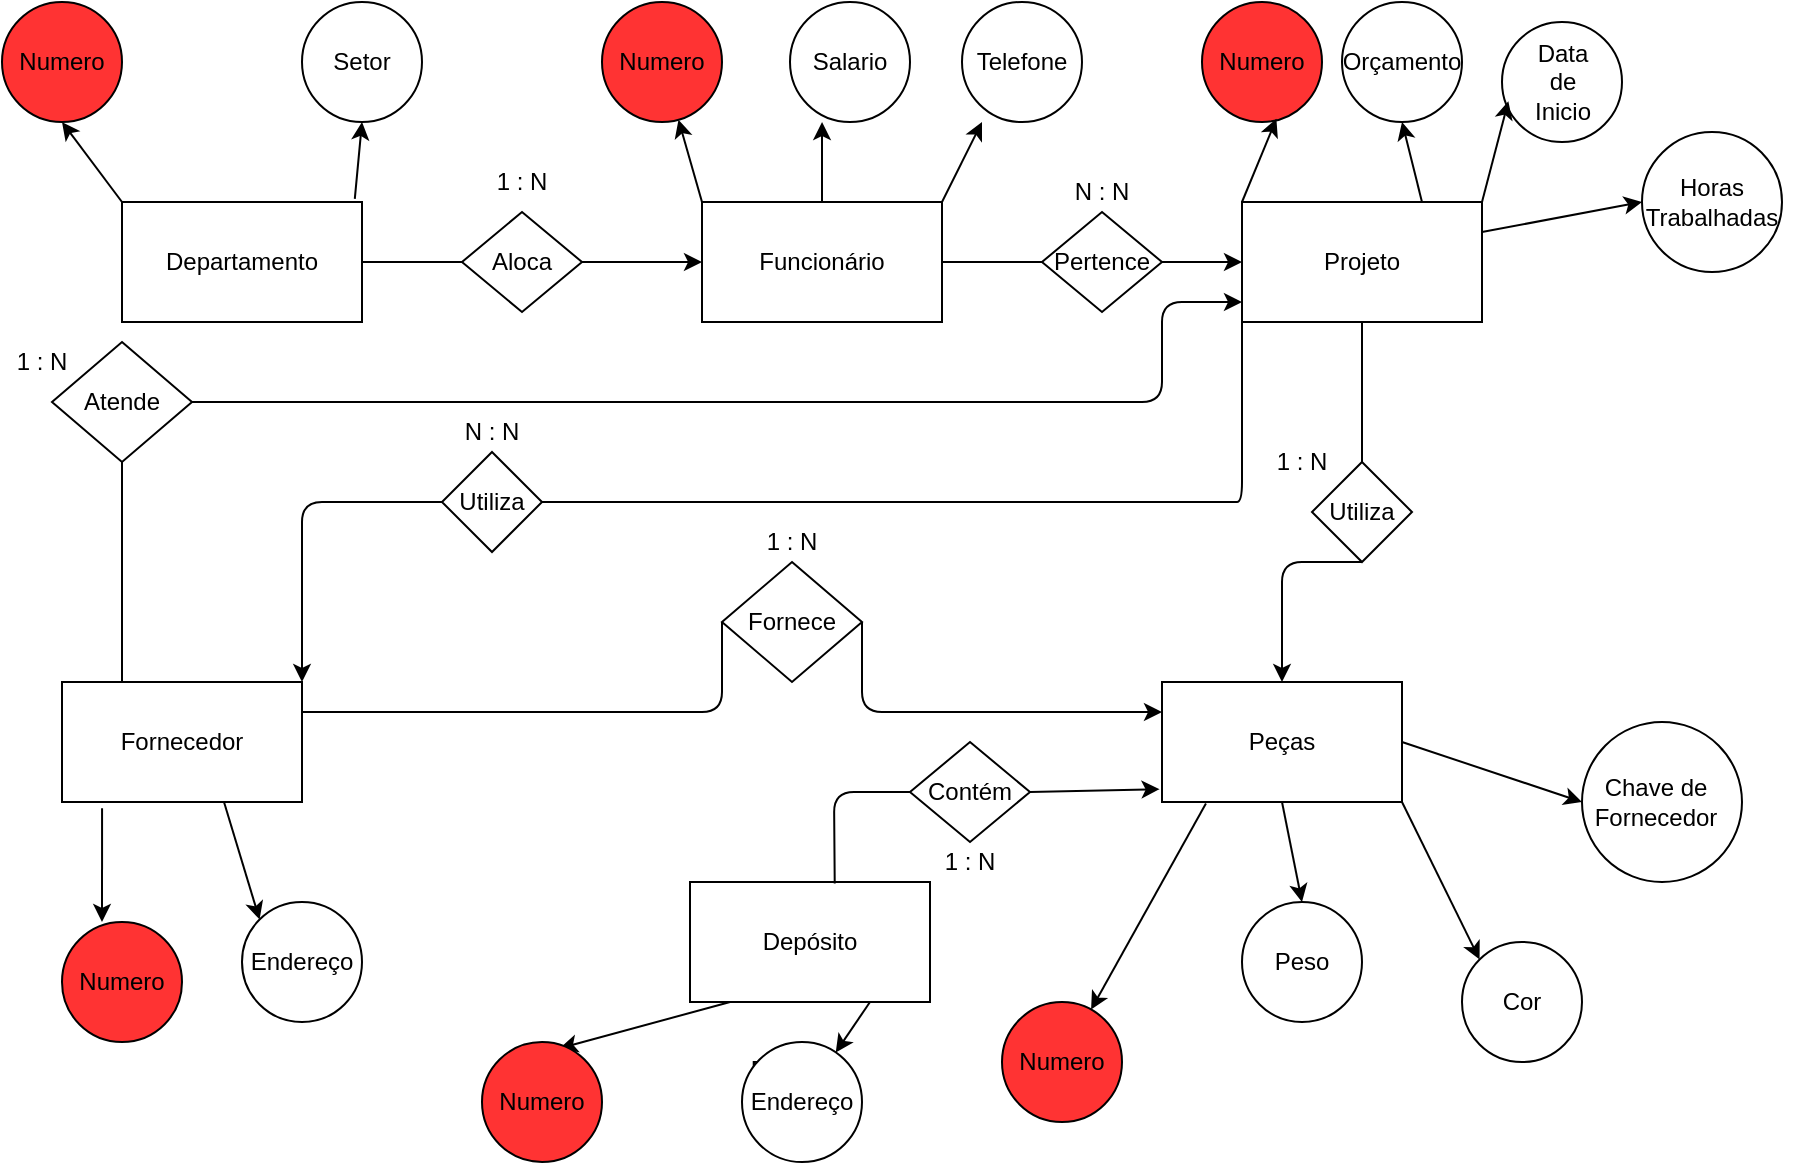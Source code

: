<mxfile version="13.4.5" type="device" pages="3"><diagram id="uArcZiHq3dYgLOob_0-6" name="Page-1"><mxGraphModel dx="1550" dy="607" grid="1" gridSize="10" guides="1" tooltips="1" connect="1" arrows="1" fold="1" page="1" pageScale="1" pageWidth="827" pageHeight="1169" math="0" shadow="0"><root><mxCell id="0"/><mxCell id="1" parent="0"/><mxCell id="bpKxhaHIbtx2KgZgeEJs-23" value="" style="endArrow=classic;html=1;exitX=0;exitY=0;exitDx=0;exitDy=0;" parent="1" source="bpKxhaHIbtx2KgZgeEJs-53" edge="1"><mxGeometry width="50" height="50" relative="1" as="geometry"><mxPoint x="90" y="100" as="sourcePoint"/><mxPoint x="50" y="70" as="targetPoint"/></mxGeometry></mxCell><mxCell id="bpKxhaHIbtx2KgZgeEJs-24" value="" style="endArrow=classic;html=1;exitX=0.97;exitY=0.355;exitDx=0;exitDy=0;exitPerimeter=0;entryX=0.5;entryY=1;entryDx=0;entryDy=0;" parent="1" target="bpKxhaHIbtx2KgZgeEJs-21" edge="1"><mxGeometry width="50" height="50" relative="1" as="geometry"><mxPoint x="196.4" y="108.4" as="sourcePoint"/><mxPoint x="670" y="290" as="targetPoint"/></mxGeometry></mxCell><mxCell id="bpKxhaHIbtx2KgZgeEJs-28" value="" style="group" parent="1" vertex="1" connectable="0"><mxGeometry x="170" y="10" width="60" height="60" as="geometry"/></mxCell><mxCell id="bpKxhaHIbtx2KgZgeEJs-21" value="" style="ellipse;whiteSpace=wrap;html=1;aspect=fixed;" parent="bpKxhaHIbtx2KgZgeEJs-28" vertex="1"><mxGeometry width="60" height="60" as="geometry"/></mxCell><mxCell id="bpKxhaHIbtx2KgZgeEJs-22" value="Setor" style="text;html=1;strokeColor=none;fillColor=none;align=center;verticalAlign=middle;whiteSpace=wrap;rounded=0;" parent="bpKxhaHIbtx2KgZgeEJs-28" vertex="1"><mxGeometry x="10" y="20" width="40" height="20" as="geometry"/></mxCell><mxCell id="bpKxhaHIbtx2KgZgeEJs-29" value="" style="group" parent="1" vertex="1" connectable="0"><mxGeometry x="20" y="10" width="60" height="60" as="geometry"/></mxCell><mxCell id="bpKxhaHIbtx2KgZgeEJs-19" value="" style="ellipse;whiteSpace=wrap;html=1;aspect=fixed;fillColor=#FF3333;" parent="bpKxhaHIbtx2KgZgeEJs-29" vertex="1"><mxGeometry width="60" height="60" as="geometry"/></mxCell><mxCell id="bpKxhaHIbtx2KgZgeEJs-20" value="Numero" style="text;html=1;strokeColor=none;fillColor=none;align=center;verticalAlign=middle;whiteSpace=wrap;rounded=0;" parent="bpKxhaHIbtx2KgZgeEJs-29" vertex="1"><mxGeometry x="10" y="20" width="40" height="20" as="geometry"/></mxCell><mxCell id="bpKxhaHIbtx2KgZgeEJs-30" value="" style="group" parent="1" vertex="1" connectable="0"><mxGeometry x="320" y="10" width="60" height="60" as="geometry"/></mxCell><mxCell id="bpKxhaHIbtx2KgZgeEJs-26" value="" style="ellipse;whiteSpace=wrap;html=1;aspect=fixed;fillColor=#FF3333;" parent="bpKxhaHIbtx2KgZgeEJs-30" vertex="1"><mxGeometry width="60" height="60" as="geometry"/></mxCell><mxCell id="bpKxhaHIbtx2KgZgeEJs-27" value="Numero" style="text;html=1;strokeColor=none;fillColor=none;align=center;verticalAlign=middle;whiteSpace=wrap;rounded=0;" parent="bpKxhaHIbtx2KgZgeEJs-30" vertex="1"><mxGeometry x="10" y="20" width="40" height="20" as="geometry"/></mxCell><mxCell id="bpKxhaHIbtx2KgZgeEJs-47" value="" style="group" parent="1" vertex="1" connectable="0"><mxGeometry x="414" y="10" width="60" height="60" as="geometry"/></mxCell><mxCell id="bpKxhaHIbtx2KgZgeEJs-45" value="" style="ellipse;whiteSpace=wrap;html=1;aspect=fixed;" parent="bpKxhaHIbtx2KgZgeEJs-47" vertex="1"><mxGeometry width="60" height="60" as="geometry"/></mxCell><mxCell id="bpKxhaHIbtx2KgZgeEJs-46" value="Salario" style="text;html=1;strokeColor=none;fillColor=none;align=center;verticalAlign=middle;whiteSpace=wrap;rounded=0;" parent="bpKxhaHIbtx2KgZgeEJs-47" vertex="1"><mxGeometry x="10" y="20" width="40" height="20" as="geometry"/></mxCell><mxCell id="bpKxhaHIbtx2KgZgeEJs-48" value="" style="group" parent="1" vertex="1" connectable="0"><mxGeometry x="500" y="10" width="60" height="60" as="geometry"/></mxCell><mxCell id="bpKxhaHIbtx2KgZgeEJs-49" value="" style="ellipse;whiteSpace=wrap;html=1;aspect=fixed;" parent="bpKxhaHIbtx2KgZgeEJs-48" vertex="1"><mxGeometry width="60" height="60" as="geometry"/></mxCell><mxCell id="bpKxhaHIbtx2KgZgeEJs-50" value="Telefone" style="text;html=1;strokeColor=none;fillColor=none;align=center;verticalAlign=middle;whiteSpace=wrap;rounded=0;" parent="bpKxhaHIbtx2KgZgeEJs-48" vertex="1"><mxGeometry x="10" y="20" width="40" height="20" as="geometry"/></mxCell><mxCell id="bpKxhaHIbtx2KgZgeEJs-52" value="" style="endArrow=classic;html=1;exitX=0;exitY=0;exitDx=0;exitDy=0;" parent="1" source="bpKxhaHIbtx2KgZgeEJs-66" target="bpKxhaHIbtx2KgZgeEJs-26" edge="1"><mxGeometry width="50" height="50" relative="1" as="geometry"><mxPoint x="400" y="110" as="sourcePoint"/><mxPoint x="670" y="290" as="targetPoint"/></mxGeometry></mxCell><mxCell id="bpKxhaHIbtx2KgZgeEJs-55" value="" style="group" parent="1" vertex="1" connectable="0"><mxGeometry x="80" y="110" width="120" height="60" as="geometry"/></mxCell><mxCell id="bpKxhaHIbtx2KgZgeEJs-53" value="" style="rounded=0;whiteSpace=wrap;html=1;" parent="bpKxhaHIbtx2KgZgeEJs-55" vertex="1"><mxGeometry width="120" height="60" as="geometry"/></mxCell><mxCell id="bpKxhaHIbtx2KgZgeEJs-54" value="Departamento" style="text;html=1;strokeColor=none;fillColor=none;align=center;verticalAlign=middle;whiteSpace=wrap;rounded=0;" parent="bpKxhaHIbtx2KgZgeEJs-55" vertex="1"><mxGeometry x="40" y="20" width="40" height="20" as="geometry"/></mxCell><mxCell id="bpKxhaHIbtx2KgZgeEJs-56" value="Depósito" style="group" parent="1" vertex="1" connectable="0"><mxGeometry x="364" y="450" width="120" height="60" as="geometry"/></mxCell><mxCell id="bpKxhaHIbtx2KgZgeEJs-57" value="" style="rounded=0;whiteSpace=wrap;html=1;" parent="bpKxhaHIbtx2KgZgeEJs-56" vertex="1"><mxGeometry width="120" height="60" as="geometry"/></mxCell><mxCell id="bpKxhaHIbtx2KgZgeEJs-58" value="Depósito" style="text;html=1;strokeColor=none;fillColor=none;align=center;verticalAlign=middle;whiteSpace=wrap;rounded=0;" parent="bpKxhaHIbtx2KgZgeEJs-56" vertex="1"><mxGeometry x="40" y="20" width="40" height="20" as="geometry"/></mxCell><mxCell id="bpKxhaHIbtx2KgZgeEJs-59" value="Pe" style="group" parent="1" vertex="1" connectable="0"><mxGeometry x="600" y="350" width="120" height="60" as="geometry"/></mxCell><mxCell id="bpKxhaHIbtx2KgZgeEJs-60" value="" style="rounded=0;whiteSpace=wrap;html=1;" parent="bpKxhaHIbtx2KgZgeEJs-59" vertex="1"><mxGeometry width="120" height="60" as="geometry"/></mxCell><mxCell id="bpKxhaHIbtx2KgZgeEJs-61" value="Peças" style="text;html=1;strokeColor=none;fillColor=none;align=center;verticalAlign=middle;whiteSpace=wrap;rounded=0;" parent="bpKxhaHIbtx2KgZgeEJs-59" vertex="1"><mxGeometry x="40" y="20" width="40" height="20" as="geometry"/></mxCell><mxCell id="bpKxhaHIbtx2KgZgeEJs-62" value="Projeto" style="group" parent="1" vertex="1" connectable="0"><mxGeometry x="640" y="110" width="120" height="60" as="geometry"/></mxCell><mxCell id="bpKxhaHIbtx2KgZgeEJs-63" value="" style="rounded=0;whiteSpace=wrap;html=1;" parent="bpKxhaHIbtx2KgZgeEJs-62" vertex="1"><mxGeometry width="120" height="60" as="geometry"/></mxCell><mxCell id="bpKxhaHIbtx2KgZgeEJs-64" value="Projeto" style="text;html=1;strokeColor=none;fillColor=none;align=center;verticalAlign=middle;whiteSpace=wrap;rounded=0;" parent="bpKxhaHIbtx2KgZgeEJs-62" vertex="1"><mxGeometry x="40" y="20" width="40" height="20" as="geometry"/></mxCell><mxCell id="bpKxhaHIbtx2KgZgeEJs-65" value="" style="group" parent="1" vertex="1" connectable="0"><mxGeometry x="370" y="110" width="120" height="60" as="geometry"/></mxCell><mxCell id="bpKxhaHIbtx2KgZgeEJs-66" value="" style="rounded=0;whiteSpace=wrap;html=1;" parent="bpKxhaHIbtx2KgZgeEJs-65" vertex="1"><mxGeometry width="120" height="60" as="geometry"/></mxCell><mxCell id="bpKxhaHIbtx2KgZgeEJs-67" value="Funcionário" style="text;html=1;strokeColor=none;fillColor=none;align=center;verticalAlign=middle;whiteSpace=wrap;rounded=0;" parent="bpKxhaHIbtx2KgZgeEJs-65" vertex="1"><mxGeometry x="40" y="20" width="40" height="20" as="geometry"/></mxCell><mxCell id="bpKxhaHIbtx2KgZgeEJs-68" value="" style="group" parent="1" vertex="1" connectable="0"><mxGeometry x="50" y="350" width="120" height="60" as="geometry"/></mxCell><mxCell id="bpKxhaHIbtx2KgZgeEJs-69" value="" style="rounded=0;whiteSpace=wrap;html=1;" parent="bpKxhaHIbtx2KgZgeEJs-68" vertex="1"><mxGeometry width="120" height="60" as="geometry"/></mxCell><mxCell id="bpKxhaHIbtx2KgZgeEJs-70" value="Fornecedor" style="text;html=1;strokeColor=none;fillColor=none;align=center;verticalAlign=middle;whiteSpace=wrap;rounded=0;" parent="bpKxhaHIbtx2KgZgeEJs-68" vertex="1"><mxGeometry x="40" y="20" width="40" height="20" as="geometry"/></mxCell><mxCell id="bpKxhaHIbtx2KgZgeEJs-71" value="" style="endArrow=classic;html=1;exitX=0.5;exitY=0;exitDx=0;exitDy=0;entryX=0.267;entryY=1;entryDx=0;entryDy=0;entryPerimeter=0;" parent="1" source="bpKxhaHIbtx2KgZgeEJs-66" target="bpKxhaHIbtx2KgZgeEJs-45" edge="1"><mxGeometry width="50" height="50" relative="1" as="geometry"><mxPoint x="620" y="340" as="sourcePoint"/><mxPoint x="670" y="290" as="targetPoint"/></mxGeometry></mxCell><mxCell id="bpKxhaHIbtx2KgZgeEJs-72" value="" style="endArrow=classic;html=1;exitX=1;exitY=0;exitDx=0;exitDy=0;" parent="1" source="bpKxhaHIbtx2KgZgeEJs-66" edge="1"><mxGeometry width="50" height="50" relative="1" as="geometry"><mxPoint x="620" y="340" as="sourcePoint"/><mxPoint x="510" y="70" as="targetPoint"/></mxGeometry></mxCell><mxCell id="bpKxhaHIbtx2KgZgeEJs-77" value="" style="group" parent="1" vertex="1" connectable="0"><mxGeometry x="620" y="10" width="60" height="60" as="geometry"/></mxCell><mxCell id="bpKxhaHIbtx2KgZgeEJs-31" value="" style="group" parent="bpKxhaHIbtx2KgZgeEJs-77" vertex="1" connectable="0"><mxGeometry width="60" height="60" as="geometry"/></mxCell><mxCell id="bpKxhaHIbtx2KgZgeEJs-32" value="" style="ellipse;whiteSpace=wrap;html=1;aspect=fixed;fillColor=#FF3333;" parent="bpKxhaHIbtx2KgZgeEJs-31" vertex="1"><mxGeometry width="60" height="60" as="geometry"/></mxCell><mxCell id="bpKxhaHIbtx2KgZgeEJs-33" value="Numero" style="text;html=1;strokeColor=none;fillColor=none;align=center;verticalAlign=middle;whiteSpace=wrap;rounded=0;" parent="bpKxhaHIbtx2KgZgeEJs-31" vertex="1"><mxGeometry x="10" y="20" width="40" height="20" as="geometry"/></mxCell><mxCell id="bpKxhaHIbtx2KgZgeEJs-78" value="" style="group" parent="1" vertex="1" connectable="0"><mxGeometry x="690" y="10" width="60" height="60" as="geometry"/></mxCell><mxCell id="bpKxhaHIbtx2KgZgeEJs-79" value="" style="group" parent="bpKxhaHIbtx2KgZgeEJs-78" vertex="1" connectable="0"><mxGeometry width="60" height="60" as="geometry"/></mxCell><mxCell id="bpKxhaHIbtx2KgZgeEJs-80" value="" style="ellipse;whiteSpace=wrap;html=1;aspect=fixed;" parent="bpKxhaHIbtx2KgZgeEJs-79" vertex="1"><mxGeometry width="60" height="60" as="geometry"/></mxCell><mxCell id="bpKxhaHIbtx2KgZgeEJs-81" value="Orçamento" style="text;html=1;strokeColor=none;fillColor=none;align=center;verticalAlign=middle;whiteSpace=wrap;rounded=0;" parent="bpKxhaHIbtx2KgZgeEJs-79" vertex="1"><mxGeometry x="10" y="20" width="40" height="20" as="geometry"/></mxCell><mxCell id="bpKxhaHIbtx2KgZgeEJs-85" value="" style="endArrow=classic;html=1;exitX=0;exitY=0;exitDx=0;exitDy=0;entryX=0.62;entryY=0.973;entryDx=0;entryDy=0;entryPerimeter=0;" parent="1" source="bpKxhaHIbtx2KgZgeEJs-63" target="bpKxhaHIbtx2KgZgeEJs-32" edge="1"><mxGeometry width="50" height="50" relative="1" as="geometry"><mxPoint x="620" y="340" as="sourcePoint"/><mxPoint x="670" y="290" as="targetPoint"/></mxGeometry></mxCell><mxCell id="bpKxhaHIbtx2KgZgeEJs-86" value="" style="endArrow=classic;html=1;exitX=0.75;exitY=0;exitDx=0;exitDy=0;entryX=0.5;entryY=1;entryDx=0;entryDy=0;" parent="1" source="bpKxhaHIbtx2KgZgeEJs-63" target="bpKxhaHIbtx2KgZgeEJs-80" edge="1"><mxGeometry width="50" height="50" relative="1" as="geometry"><mxPoint x="620" y="340" as="sourcePoint"/><mxPoint x="670" y="290" as="targetPoint"/></mxGeometry></mxCell><mxCell id="bpKxhaHIbtx2KgZgeEJs-87" value="" style="group" parent="1" vertex="1" connectable="0"><mxGeometry x="50" y="470" width="60" height="60" as="geometry"/></mxCell><mxCell id="bpKxhaHIbtx2KgZgeEJs-34" value="" style="group" parent="bpKxhaHIbtx2KgZgeEJs-87" vertex="1" connectable="0"><mxGeometry width="60" height="60" as="geometry"/></mxCell><mxCell id="bpKxhaHIbtx2KgZgeEJs-35" value="" style="ellipse;whiteSpace=wrap;html=1;aspect=fixed;fillColor=#FF3333;" parent="bpKxhaHIbtx2KgZgeEJs-34" vertex="1"><mxGeometry width="60" height="60" as="geometry"/></mxCell><mxCell id="bpKxhaHIbtx2KgZgeEJs-36" value="Numero" style="text;html=1;strokeColor=none;fillColor=none;align=center;verticalAlign=middle;whiteSpace=wrap;rounded=0;" parent="bpKxhaHIbtx2KgZgeEJs-34" vertex="1"><mxGeometry x="10" y="20" width="40" height="20" as="geometry"/></mxCell><mxCell id="bpKxhaHIbtx2KgZgeEJs-94" value="" style="endArrow=classic;html=1;exitX=0.167;exitY=1.053;exitDx=0;exitDy=0;exitPerimeter=0;" parent="1" source="bpKxhaHIbtx2KgZgeEJs-69" edge="1"><mxGeometry width="50" height="50" relative="1" as="geometry"><mxPoint x="620" y="340" as="sourcePoint"/><mxPoint x="70" y="470" as="targetPoint"/></mxGeometry></mxCell><mxCell id="bpKxhaHIbtx2KgZgeEJs-95" value="" style="endArrow=classic;html=1;entryX=0;entryY=0;entryDx=0;entryDy=0;" parent="1" target="bpKxhaHIbtx2KgZgeEJs-90" edge="1"><mxGeometry width="50" height="50" relative="1" as="geometry"><mxPoint x="131" y="410" as="sourcePoint"/><mxPoint x="670" y="290" as="targetPoint"/></mxGeometry></mxCell><mxCell id="bpKxhaHIbtx2KgZgeEJs-100" value="" style="endArrow=classic;html=1;entryX=0.647;entryY=0.053;entryDx=0;entryDy=0;entryPerimeter=0;exitX=0.167;exitY=1;exitDx=0;exitDy=0;exitPerimeter=0;" parent="1" source="bpKxhaHIbtx2KgZgeEJs-57" target="bpKxhaHIbtx2KgZgeEJs-39" edge="1"><mxGeometry width="50" height="50" relative="1" as="geometry"><mxPoint x="340" y="380" as="sourcePoint"/><mxPoint x="670" y="290" as="targetPoint"/></mxGeometry></mxCell><mxCell id="bpKxhaHIbtx2KgZgeEJs-101" value="" style="endArrow=classic;html=1;exitX=0.75;exitY=1;exitDx=0;exitDy=0;" parent="1" source="bpKxhaHIbtx2KgZgeEJs-57" target="bpKxhaHIbtx2KgZgeEJs-98" edge="1"><mxGeometry width="50" height="50" relative="1" as="geometry"><mxPoint x="620" y="340" as="sourcePoint"/><mxPoint x="670" y="290" as="targetPoint"/></mxGeometry></mxCell><mxCell id="bpKxhaHIbtx2KgZgeEJs-110" value="" style="endArrow=classic;html=1;exitX=0.183;exitY=1.013;exitDx=0;exitDy=0;exitPerimeter=0;" parent="1" source="bpKxhaHIbtx2KgZgeEJs-60" target="bpKxhaHIbtx2KgZgeEJs-104" edge="1"><mxGeometry width="50" height="50" relative="1" as="geometry"><mxPoint x="620" y="340" as="sourcePoint"/><mxPoint x="670" y="290" as="targetPoint"/></mxGeometry></mxCell><mxCell id="bpKxhaHIbtx2KgZgeEJs-112" value="" style="endArrow=classic;html=1;exitX=1;exitY=1;exitDx=0;exitDy=0;entryX=0;entryY=0;entryDx=0;entryDy=0;" parent="1" source="bpKxhaHIbtx2KgZgeEJs-60" target="bpKxhaHIbtx2KgZgeEJs-108" edge="1"><mxGeometry width="50" height="50" relative="1" as="geometry"><mxPoint x="620" y="340" as="sourcePoint"/><mxPoint x="670" y="290" as="targetPoint"/></mxGeometry></mxCell><mxCell id="bpKxhaHIbtx2KgZgeEJs-113" value="" style="group" parent="1" vertex="1" connectable="0"><mxGeometry x="140" y="460" width="60" height="60" as="geometry"/></mxCell><mxCell id="bpKxhaHIbtx2KgZgeEJs-88" value="" style="group" parent="bpKxhaHIbtx2KgZgeEJs-113" vertex="1" connectable="0"><mxGeometry width="60" height="60" as="geometry"/></mxCell><mxCell id="bpKxhaHIbtx2KgZgeEJs-89" value="" style="group" parent="bpKxhaHIbtx2KgZgeEJs-88" vertex="1" connectable="0"><mxGeometry width="60" height="60" as="geometry"/></mxCell><mxCell id="bpKxhaHIbtx2KgZgeEJs-90" value="" style="ellipse;whiteSpace=wrap;html=1;aspect=fixed;" parent="bpKxhaHIbtx2KgZgeEJs-89" vertex="1"><mxGeometry width="60" height="60" as="geometry"/></mxCell><mxCell id="bpKxhaHIbtx2KgZgeEJs-91" value="Endereço" style="text;html=1;strokeColor=none;fillColor=none;align=center;verticalAlign=middle;whiteSpace=wrap;rounded=0;" parent="bpKxhaHIbtx2KgZgeEJs-89" vertex="1"><mxGeometry x="10" y="20" width="40" height="20" as="geometry"/></mxCell><mxCell id="bpKxhaHIbtx2KgZgeEJs-114" value="" style="group" parent="1" vertex="1" connectable="0"><mxGeometry x="260" y="530" width="60" height="60" as="geometry"/></mxCell><mxCell id="bpKxhaHIbtx2KgZgeEJs-38" value="" style="group" parent="bpKxhaHIbtx2KgZgeEJs-114" vertex="1" connectable="0"><mxGeometry width="60" height="60" as="geometry"/></mxCell><mxCell id="bpKxhaHIbtx2KgZgeEJs-39" value="" style="ellipse;whiteSpace=wrap;html=1;aspect=fixed;fillColor=#FF3333;" parent="bpKxhaHIbtx2KgZgeEJs-38" vertex="1"><mxGeometry width="60" height="60" as="geometry"/></mxCell><mxCell id="bpKxhaHIbtx2KgZgeEJs-40" value="Numero" style="text;html=1;strokeColor=none;fillColor=none;align=center;verticalAlign=middle;whiteSpace=wrap;rounded=0;" parent="bpKxhaHIbtx2KgZgeEJs-38" vertex="1"><mxGeometry x="10" y="20" width="40" height="20" as="geometry"/></mxCell><mxCell id="bpKxhaHIbtx2KgZgeEJs-115" value="Endereço" style="group" parent="1" vertex="1" connectable="0"><mxGeometry x="390" y="530" width="60" height="60" as="geometry"/></mxCell><mxCell id="bpKxhaHIbtx2KgZgeEJs-96" value="" style="group" parent="bpKxhaHIbtx2KgZgeEJs-115" vertex="1" connectable="0"><mxGeometry width="60" height="60" as="geometry"/></mxCell><mxCell id="bpKxhaHIbtx2KgZgeEJs-97" value="" style="group" parent="bpKxhaHIbtx2KgZgeEJs-96" vertex="1" connectable="0"><mxGeometry width="60" height="60" as="geometry"/></mxCell><mxCell id="bpKxhaHIbtx2KgZgeEJs-98" value="" style="ellipse;whiteSpace=wrap;html=1;aspect=fixed;" parent="bpKxhaHIbtx2KgZgeEJs-97" vertex="1"><mxGeometry width="60" height="60" as="geometry"/></mxCell><mxCell id="bpKxhaHIbtx2KgZgeEJs-99" value="Endereço" style="text;html=1;strokeColor=none;fillColor=none;align=center;verticalAlign=middle;whiteSpace=wrap;rounded=0;" parent="bpKxhaHIbtx2KgZgeEJs-97" vertex="1"><mxGeometry x="10" y="20" width="40" height="20" as="geometry"/></mxCell><mxCell id="bpKxhaHIbtx2KgZgeEJs-116" value="" style="group" parent="1" vertex="1" connectable="0"><mxGeometry x="520" y="510" width="60" height="60" as="geometry"/></mxCell><mxCell id="bpKxhaHIbtx2KgZgeEJs-102" value="" style="group" parent="bpKxhaHIbtx2KgZgeEJs-116" vertex="1" connectable="0"><mxGeometry width="60" height="60" as="geometry"/></mxCell><mxCell id="bpKxhaHIbtx2KgZgeEJs-103" value="" style="group" parent="bpKxhaHIbtx2KgZgeEJs-102" vertex="1" connectable="0"><mxGeometry width="60" height="60" as="geometry"/></mxCell><mxCell id="bpKxhaHIbtx2KgZgeEJs-104" value="" style="ellipse;whiteSpace=wrap;html=1;aspect=fixed;fillColor=#FF3333;" parent="bpKxhaHIbtx2KgZgeEJs-103" vertex="1"><mxGeometry width="60" height="60" as="geometry"/></mxCell><mxCell id="bpKxhaHIbtx2KgZgeEJs-105" value="Numero" style="text;html=1;strokeColor=none;fillColor=none;align=center;verticalAlign=middle;whiteSpace=wrap;rounded=0;" parent="bpKxhaHIbtx2KgZgeEJs-103" vertex="1"><mxGeometry x="10" y="20" width="40" height="20" as="geometry"/></mxCell><mxCell id="bpKxhaHIbtx2KgZgeEJs-117" value="" style="group" parent="1" vertex="1" connectable="0"><mxGeometry x="640" y="460" width="60" height="60" as="geometry"/></mxCell><mxCell id="bpKxhaHIbtx2KgZgeEJs-42" value="" style="group" parent="bpKxhaHIbtx2KgZgeEJs-117" vertex="1" connectable="0"><mxGeometry width="60" height="60" as="geometry"/></mxCell><mxCell id="bpKxhaHIbtx2KgZgeEJs-43" value="" style="ellipse;whiteSpace=wrap;html=1;aspect=fixed;" parent="bpKxhaHIbtx2KgZgeEJs-42" vertex="1"><mxGeometry width="60" height="60" as="geometry"/></mxCell><mxCell id="bpKxhaHIbtx2KgZgeEJs-44" value="Peso" style="text;html=1;strokeColor=none;fillColor=none;align=center;verticalAlign=middle;whiteSpace=wrap;rounded=0;" parent="bpKxhaHIbtx2KgZgeEJs-42" vertex="1"><mxGeometry x="10" y="20" width="40" height="20" as="geometry"/></mxCell><mxCell id="bpKxhaHIbtx2KgZgeEJs-118" value="" style="group" parent="1" vertex="1" connectable="0"><mxGeometry x="750" y="480" width="60" height="60" as="geometry"/></mxCell><mxCell id="bpKxhaHIbtx2KgZgeEJs-106" value="" style="group" parent="bpKxhaHIbtx2KgZgeEJs-118" vertex="1" connectable="0"><mxGeometry width="60" height="60" as="geometry"/></mxCell><mxCell id="bpKxhaHIbtx2KgZgeEJs-107" value="" style="group" parent="bpKxhaHIbtx2KgZgeEJs-106" vertex="1" connectable="0"><mxGeometry width="60" height="60" as="geometry"/></mxCell><mxCell id="bpKxhaHIbtx2KgZgeEJs-108" value="" style="ellipse;whiteSpace=wrap;html=1;aspect=fixed;" parent="bpKxhaHIbtx2KgZgeEJs-107" vertex="1"><mxGeometry width="60" height="60" as="geometry"/></mxCell><mxCell id="bpKxhaHIbtx2KgZgeEJs-109" value="Cor" style="text;html=1;strokeColor=none;fillColor=none;align=center;verticalAlign=middle;whiteSpace=wrap;rounded=0;" parent="bpKxhaHIbtx2KgZgeEJs-107" vertex="1"><mxGeometry x="10" y="20" width="40" height="20" as="geometry"/></mxCell><mxCell id="bpKxhaHIbtx2KgZgeEJs-121" value="" style="endArrow=classic;html=1;exitX=0.5;exitY=1;exitDx=0;exitDy=0;entryX=0.5;entryY=0;entryDx=0;entryDy=0;" parent="1" source="bpKxhaHIbtx2KgZgeEJs-60" target="bpKxhaHIbtx2KgZgeEJs-43" edge="1"><mxGeometry width="50" height="50" relative="1" as="geometry"><mxPoint x="620" y="340" as="sourcePoint"/><mxPoint x="670" y="290" as="targetPoint"/></mxGeometry></mxCell><mxCell id="bpKxhaHIbtx2KgZgeEJs-123" value="" style="rhombus;whiteSpace=wrap;html=1;" parent="1" vertex="1"><mxGeometry x="250" y="115" width="60" height="50" as="geometry"/></mxCell><mxCell id="bpKxhaHIbtx2KgZgeEJs-124" value="" style="endArrow=none;html=1;exitX=1;exitY=0.5;exitDx=0;exitDy=0;" parent="1" source="bpKxhaHIbtx2KgZgeEJs-53" target="bpKxhaHIbtx2KgZgeEJs-123" edge="1"><mxGeometry width="50" height="50" relative="1" as="geometry"><mxPoint x="620" y="340" as="sourcePoint"/><mxPoint x="670" y="290" as="targetPoint"/></mxGeometry></mxCell><mxCell id="bpKxhaHIbtx2KgZgeEJs-125" value="" style="endArrow=classic;html=1;exitX=1;exitY=0.5;exitDx=0;exitDy=0;entryX=0;entryY=0.5;entryDx=0;entryDy=0;" parent="1" source="bpKxhaHIbtx2KgZgeEJs-123" target="bpKxhaHIbtx2KgZgeEJs-66" edge="1"><mxGeometry width="50" height="50" relative="1" as="geometry"><mxPoint x="620" y="340" as="sourcePoint"/><mxPoint x="670" y="290" as="targetPoint"/></mxGeometry></mxCell><mxCell id="bpKxhaHIbtx2KgZgeEJs-126" value="1 : N" style="text;html=1;strokeColor=none;fillColor=none;align=center;verticalAlign=middle;whiteSpace=wrap;rounded=0;" parent="1" vertex="1"><mxGeometry x="260" y="90" width="40" height="20" as="geometry"/></mxCell><mxCell id="bpKxhaHIbtx2KgZgeEJs-128" value="Aloca" style="text;html=1;strokeColor=none;fillColor=none;align=center;verticalAlign=middle;whiteSpace=wrap;rounded=0;" parent="1" vertex="1"><mxGeometry x="260" y="130" width="40" height="20" as="geometry"/></mxCell><mxCell id="bpKxhaHIbtx2KgZgeEJs-129" value="" style="rhombus;whiteSpace=wrap;html=1;" parent="1" vertex="1"><mxGeometry x="540" y="115" width="60" height="50" as="geometry"/></mxCell><mxCell id="bpKxhaHIbtx2KgZgeEJs-130" value="" style="endArrow=none;html=1;exitX=1;exitY=0.5;exitDx=0;exitDy=0;entryX=0;entryY=0.5;entryDx=0;entryDy=0;" parent="1" source="bpKxhaHIbtx2KgZgeEJs-66" target="bpKxhaHIbtx2KgZgeEJs-129" edge="1"><mxGeometry width="50" height="50" relative="1" as="geometry"><mxPoint x="620" y="340" as="sourcePoint"/><mxPoint x="670" y="290" as="targetPoint"/></mxGeometry></mxCell><mxCell id="bpKxhaHIbtx2KgZgeEJs-131" value="" style="endArrow=classic;html=1;exitX=1;exitY=0.5;exitDx=0;exitDy=0;entryX=0;entryY=0.5;entryDx=0;entryDy=0;" parent="1" source="bpKxhaHIbtx2KgZgeEJs-129" target="bpKxhaHIbtx2KgZgeEJs-63" edge="1"><mxGeometry width="50" height="50" relative="1" as="geometry"><mxPoint x="620" y="340" as="sourcePoint"/><mxPoint x="670" y="290" as="targetPoint"/></mxGeometry></mxCell><mxCell id="bpKxhaHIbtx2KgZgeEJs-132" value="Pertence" style="text;html=1;strokeColor=none;fillColor=none;align=center;verticalAlign=middle;whiteSpace=wrap;rounded=0;" parent="1" vertex="1"><mxGeometry x="550" y="130" width="40" height="20" as="geometry"/></mxCell><mxCell id="bpKxhaHIbtx2KgZgeEJs-143" value="" style="endArrow=none;html=1;entryX=0;entryY=1;entryDx=0;entryDy=0;exitX=1;exitY=0.5;exitDx=0;exitDy=0;" parent="1" source="bpKxhaHIbtx2KgZgeEJs-133" target="bpKxhaHIbtx2KgZgeEJs-63" edge="1"><mxGeometry width="50" height="50" relative="1" as="geometry"><mxPoint x="520" y="340" as="sourcePoint"/><mxPoint x="570" y="290" as="targetPoint"/><Array as="points"><mxPoint x="630" y="260"/><mxPoint x="640" y="260"/></Array></mxGeometry></mxCell><mxCell id="bpKxhaHIbtx2KgZgeEJs-144" value="" style="endArrow=classic;html=1;exitX=0;exitY=0.5;exitDx=0;exitDy=0;entryX=1;entryY=0;entryDx=0;entryDy=0;" parent="1" source="bpKxhaHIbtx2KgZgeEJs-133" target="bpKxhaHIbtx2KgZgeEJs-69" edge="1"><mxGeometry width="50" height="50" relative="1" as="geometry"><mxPoint x="520" y="340" as="sourcePoint"/><mxPoint x="570" y="290" as="targetPoint"/><Array as="points"><mxPoint x="170" y="260"/></Array></mxGeometry></mxCell><mxCell id="bpKxhaHIbtx2KgZgeEJs-145" value="" style="rhombus;whiteSpace=wrap;html=1;" parent="1" vertex="1"><mxGeometry x="675" y="240" width="50" height="50" as="geometry"/></mxCell><mxCell id="bpKxhaHIbtx2KgZgeEJs-146" value="Utiliza" style="text;html=1;strokeColor=none;fillColor=none;align=center;verticalAlign=middle;whiteSpace=wrap;rounded=0;" parent="1" vertex="1"><mxGeometry x="680" y="255" width="40" height="20" as="geometry"/></mxCell><mxCell id="bpKxhaHIbtx2KgZgeEJs-147" value="" style="endArrow=none;html=1;entryX=0.5;entryY=1;entryDx=0;entryDy=0;" parent="1" source="bpKxhaHIbtx2KgZgeEJs-145" target="bpKxhaHIbtx2KgZgeEJs-63" edge="1"><mxGeometry width="50" height="50" relative="1" as="geometry"><mxPoint x="680" y="230" as="sourcePoint"/><mxPoint x="684" y="180" as="targetPoint"/></mxGeometry></mxCell><mxCell id="bpKxhaHIbtx2KgZgeEJs-148" value="" style="endArrow=classic;html=1;exitX=0.5;exitY=1;exitDx=0;exitDy=0;entryX=0.5;entryY=0;entryDx=0;entryDy=0;" parent="1" source="bpKxhaHIbtx2KgZgeEJs-145" target="bpKxhaHIbtx2KgZgeEJs-60" edge="1"><mxGeometry width="50" height="50" relative="1" as="geometry"><mxPoint x="520" y="340" as="sourcePoint"/><mxPoint x="698" y="350" as="targetPoint"/><Array as="points"><mxPoint x="660" y="290"/></Array></mxGeometry></mxCell><mxCell id="bpKxhaHIbtx2KgZgeEJs-152" value="" style="group" parent="1" vertex="1" connectable="0"><mxGeometry x="380" y="300" width="70" height="50" as="geometry"/></mxCell><mxCell id="bpKxhaHIbtx2KgZgeEJs-150" value="" style="rhombus;whiteSpace=wrap;html=1;" parent="bpKxhaHIbtx2KgZgeEJs-152" vertex="1"><mxGeometry y="-10" width="70" height="60" as="geometry"/></mxCell><mxCell id="bpKxhaHIbtx2KgZgeEJs-151" value="Fornece" style="text;html=1;strokeColor=none;fillColor=none;align=center;verticalAlign=middle;whiteSpace=wrap;rounded=0;" parent="bpKxhaHIbtx2KgZgeEJs-152" vertex="1"><mxGeometry x="15" y="7.5" width="40" height="25" as="geometry"/></mxCell><mxCell id="bpKxhaHIbtx2KgZgeEJs-162" value="" style="group" parent="1" vertex="1" connectable="0"><mxGeometry x="45" y="180" width="70" height="60" as="geometry"/></mxCell><mxCell id="bpKxhaHIbtx2KgZgeEJs-160" value="" style="rhombus;whiteSpace=wrap;html=1;" parent="bpKxhaHIbtx2KgZgeEJs-162" vertex="1"><mxGeometry width="70" height="60" as="geometry"/></mxCell><mxCell id="bpKxhaHIbtx2KgZgeEJs-161" value="Atende" style="text;html=1;strokeColor=none;fillColor=none;align=center;verticalAlign=middle;whiteSpace=wrap;rounded=0;" parent="bpKxhaHIbtx2KgZgeEJs-162" vertex="1"><mxGeometry x="15" y="20" width="40" height="20" as="geometry"/></mxCell><mxCell id="bpKxhaHIbtx2KgZgeEJs-187" value="1 : N" style="text;html=1;strokeColor=none;fillColor=none;align=center;verticalAlign=middle;whiteSpace=wrap;rounded=0;" parent="bpKxhaHIbtx2KgZgeEJs-162" vertex="1"><mxGeometry x="-25" width="40" height="20" as="geometry"/></mxCell><mxCell id="bpKxhaHIbtx2KgZgeEJs-163" value="" style="endArrow=none;html=1;exitX=0.25;exitY=0;exitDx=0;exitDy=0;entryX=0.5;entryY=1;entryDx=0;entryDy=0;" parent="1" source="bpKxhaHIbtx2KgZgeEJs-69" target="bpKxhaHIbtx2KgZgeEJs-160" edge="1"><mxGeometry width="50" height="50" relative="1" as="geometry"><mxPoint x="520" y="340" as="sourcePoint"/><mxPoint x="80" y="250" as="targetPoint"/></mxGeometry></mxCell><mxCell id="bpKxhaHIbtx2KgZgeEJs-165" value="" style="endArrow=classic;html=1;exitX=1;exitY=0.5;exitDx=0;exitDy=0;" parent="1" source="bpKxhaHIbtx2KgZgeEJs-160" edge="1"><mxGeometry width="50" height="50" relative="1" as="geometry"><mxPoint x="520" y="340" as="sourcePoint"/><mxPoint x="640" y="160" as="targetPoint"/><Array as="points"><mxPoint x="410" y="210"/><mxPoint x="600" y="210"/><mxPoint x="600" y="160"/></Array></mxGeometry></mxCell><mxCell id="bpKxhaHIbtx2KgZgeEJs-168" value="" style="endArrow=none;html=1;exitX=1;exitY=0.25;exitDx=0;exitDy=0;entryX=0;entryY=0.5;entryDx=0;entryDy=0;" parent="1" source="bpKxhaHIbtx2KgZgeEJs-69" target="bpKxhaHIbtx2KgZgeEJs-150" edge="1"><mxGeometry width="50" height="50" relative="1" as="geometry"><mxPoint x="520" y="340" as="sourcePoint"/><mxPoint x="570" y="290" as="targetPoint"/><Array as="points"><mxPoint x="380" y="365"/></Array></mxGeometry></mxCell><mxCell id="bpKxhaHIbtx2KgZgeEJs-170" value="" style="endArrow=classic;html=1;exitX=1;exitY=0.5;exitDx=0;exitDy=0;entryX=0;entryY=0.25;entryDx=0;entryDy=0;" parent="1" source="bpKxhaHIbtx2KgZgeEJs-150" target="bpKxhaHIbtx2KgZgeEJs-60" edge="1"><mxGeometry width="50" height="50" relative="1" as="geometry"><mxPoint x="520" y="340" as="sourcePoint"/><mxPoint x="570" y="290" as="targetPoint"/><Array as="points"><mxPoint x="450" y="365"/></Array></mxGeometry></mxCell><mxCell id="bpKxhaHIbtx2KgZgeEJs-173" value="" style="group" parent="1" vertex="1" connectable="0"><mxGeometry x="474" y="380" width="60" height="50" as="geometry"/></mxCell><mxCell id="bpKxhaHIbtx2KgZgeEJs-171" value="" style="rhombus;whiteSpace=wrap;html=1;" parent="bpKxhaHIbtx2KgZgeEJs-173" vertex="1"><mxGeometry width="60" height="50" as="geometry"/></mxCell><mxCell id="bpKxhaHIbtx2KgZgeEJs-172" value="Contém" style="text;html=1;strokeColor=none;fillColor=none;align=center;verticalAlign=middle;whiteSpace=wrap;rounded=0;" parent="bpKxhaHIbtx2KgZgeEJs-173" vertex="1"><mxGeometry x="10" y="15" width="40" height="20" as="geometry"/></mxCell><mxCell id="bpKxhaHIbtx2KgZgeEJs-175" value="" style="endArrow=none;html=1;exitX=0.603;exitY=0.013;exitDx=0;exitDy=0;exitPerimeter=0;entryX=0;entryY=0.5;entryDx=0;entryDy=0;" parent="1" source="bpKxhaHIbtx2KgZgeEJs-57" target="bpKxhaHIbtx2KgZgeEJs-171" edge="1"><mxGeometry width="50" height="50" relative="1" as="geometry"><mxPoint x="520" y="340" as="sourcePoint"/><mxPoint x="570" y="290" as="targetPoint"/><Array as="points"><mxPoint x="436" y="405"/></Array></mxGeometry></mxCell><mxCell id="bpKxhaHIbtx2KgZgeEJs-176" value="" style="endArrow=classic;html=1;exitX=1;exitY=0.5;exitDx=0;exitDy=0;entryX=-0.01;entryY=0.893;entryDx=0;entryDy=0;entryPerimeter=0;" parent="1" source="bpKxhaHIbtx2KgZgeEJs-171" target="bpKxhaHIbtx2KgZgeEJs-60" edge="1"><mxGeometry width="50" height="50" relative="1" as="geometry"><mxPoint x="520" y="340" as="sourcePoint"/><mxPoint x="570" y="290" as="targetPoint"/></mxGeometry></mxCell><mxCell id="bpKxhaHIbtx2KgZgeEJs-177" value="N : N" style="text;html=1;strokeColor=none;fillColor=none;align=center;verticalAlign=middle;whiteSpace=wrap;rounded=0;" parent="1" vertex="1"><mxGeometry x="550" y="95" width="40" height="20" as="geometry"/></mxCell><mxCell id="bpKxhaHIbtx2KgZgeEJs-178" value="1 : N" style="text;html=1;strokeColor=none;fillColor=none;align=center;verticalAlign=middle;whiteSpace=wrap;rounded=0;" parent="1" vertex="1"><mxGeometry x="484" y="430" width="40" height="20" as="geometry"/></mxCell><mxCell id="bpKxhaHIbtx2KgZgeEJs-182" value="" style="group" parent="1" vertex="1" connectable="0"><mxGeometry x="240" y="235" width="50" height="50" as="geometry"/></mxCell><mxCell id="bpKxhaHIbtx2KgZgeEJs-180" value="" style="group" parent="bpKxhaHIbtx2KgZgeEJs-182" vertex="1" connectable="0"><mxGeometry width="50" height="50" as="geometry"/></mxCell><mxCell id="bpKxhaHIbtx2KgZgeEJs-179" value="" style="group" parent="bpKxhaHIbtx2KgZgeEJs-180" vertex="1" connectable="0"><mxGeometry width="50" height="50" as="geometry"/></mxCell><mxCell id="bpKxhaHIbtx2KgZgeEJs-136" value="" style="group" parent="bpKxhaHIbtx2KgZgeEJs-179" vertex="1" connectable="0"><mxGeometry width="50" height="50" as="geometry"/></mxCell><mxCell id="bpKxhaHIbtx2KgZgeEJs-133" value="" style="rhombus;whiteSpace=wrap;html=1;" parent="bpKxhaHIbtx2KgZgeEJs-136" vertex="1"><mxGeometry width="50" height="50" as="geometry"/></mxCell><mxCell id="bpKxhaHIbtx2KgZgeEJs-134" value="Utiliza" style="text;html=1;strokeColor=none;fillColor=none;align=center;verticalAlign=middle;whiteSpace=wrap;rounded=0;" parent="bpKxhaHIbtx2KgZgeEJs-136" vertex="1"><mxGeometry x="5" y="15" width="40" height="20" as="geometry"/></mxCell><mxCell id="bpKxhaHIbtx2KgZgeEJs-184" value="1 : N" style="text;html=1;strokeColor=none;fillColor=none;align=center;verticalAlign=middle;whiteSpace=wrap;rounded=0;" parent="1" vertex="1"><mxGeometry x="395" y="270" width="40" height="20" as="geometry"/></mxCell><mxCell id="bpKxhaHIbtx2KgZgeEJs-185" value="N : N" style="text;html=1;strokeColor=none;fillColor=none;align=center;verticalAlign=middle;whiteSpace=wrap;rounded=0;" parent="1" vertex="1"><mxGeometry x="245" y="215" width="40" height="20" as="geometry"/></mxCell><mxCell id="bpKxhaHIbtx2KgZgeEJs-188" value="1 : N" style="text;html=1;strokeColor=none;fillColor=none;align=center;verticalAlign=middle;whiteSpace=wrap;rounded=0;" parent="1" vertex="1"><mxGeometry x="650" y="230" width="40" height="20" as="geometry"/></mxCell><mxCell id="bpKxhaHIbtx2KgZgeEJs-196" value="" style="group" parent="1" vertex="1" connectable="0"><mxGeometry x="770" y="20" width="70" height="60" as="geometry"/></mxCell><mxCell id="bpKxhaHIbtx2KgZgeEJs-194" value="" style="ellipse;whiteSpace=wrap;html=1;aspect=fixed;" parent="bpKxhaHIbtx2KgZgeEJs-196" vertex="1"><mxGeometry width="60" height="60" as="geometry"/></mxCell><mxCell id="bpKxhaHIbtx2KgZgeEJs-195" value="Data de Inicio" style="text;html=1;strokeColor=none;fillColor=none;align=center;verticalAlign=middle;whiteSpace=wrap;rounded=0;" parent="bpKxhaHIbtx2KgZgeEJs-196" vertex="1"><mxGeometry x="12.5" y="22.5" width="35" height="15" as="geometry"/></mxCell><mxCell id="bpKxhaHIbtx2KgZgeEJs-198" value="" style="endArrow=classic;html=1;exitX=1;exitY=0;exitDx=0;exitDy=0;entryX=0.053;entryY=0.66;entryDx=0;entryDy=0;entryPerimeter=0;" parent="1" source="bpKxhaHIbtx2KgZgeEJs-63" target="bpKxhaHIbtx2KgZgeEJs-194" edge="1"><mxGeometry width="50" height="50" relative="1" as="geometry"><mxPoint x="520" y="340" as="sourcePoint"/><mxPoint x="570" y="290" as="targetPoint"/></mxGeometry></mxCell><mxCell id="bpKxhaHIbtx2KgZgeEJs-201" value="" style="group" parent="1" vertex="1" connectable="0"><mxGeometry x="840" y="65" width="80" height="80" as="geometry"/></mxCell><mxCell id="bpKxhaHIbtx2KgZgeEJs-205" value="" style="group" parent="bpKxhaHIbtx2KgZgeEJs-201" vertex="1" connectable="0"><mxGeometry y="10" width="70" height="70" as="geometry"/></mxCell><mxCell id="bpKxhaHIbtx2KgZgeEJs-199" value="" style="ellipse;whiteSpace=wrap;html=1;aspect=fixed;" parent="bpKxhaHIbtx2KgZgeEJs-205" vertex="1"><mxGeometry width="70" height="70" as="geometry"/></mxCell><mxCell id="bpKxhaHIbtx2KgZgeEJs-200" value="Horas Trabalhadas" style="text;html=1;strokeColor=none;fillColor=none;align=center;verticalAlign=middle;whiteSpace=wrap;rounded=0;" parent="bpKxhaHIbtx2KgZgeEJs-205" vertex="1"><mxGeometry x="15" y="25" width="40" height="20" as="geometry"/></mxCell><mxCell id="bpKxhaHIbtx2KgZgeEJs-206" value="" style="endArrow=classic;html=1;exitX=1;exitY=0.25;exitDx=0;exitDy=0;entryX=0;entryY=0.5;entryDx=0;entryDy=0;" parent="1" source="bpKxhaHIbtx2KgZgeEJs-63" target="bpKxhaHIbtx2KgZgeEJs-199" edge="1"><mxGeometry width="50" height="50" relative="1" as="geometry"><mxPoint x="520" y="340" as="sourcePoint"/><mxPoint x="570" y="290" as="targetPoint"/></mxGeometry></mxCell><mxCell id="bpKxhaHIbtx2KgZgeEJs-209" value="" style="group" parent="1" vertex="1" connectable="0"><mxGeometry x="810" y="370" width="80" height="80" as="geometry"/></mxCell><mxCell id="bpKxhaHIbtx2KgZgeEJs-207" value="" style="ellipse;whiteSpace=wrap;html=1;aspect=fixed;" parent="bpKxhaHIbtx2KgZgeEJs-209" vertex="1"><mxGeometry width="80" height="80" as="geometry"/></mxCell><mxCell id="bpKxhaHIbtx2KgZgeEJs-208" value="Chave de Fornecedor" style="text;html=1;strokeColor=none;fillColor=none;align=center;verticalAlign=middle;whiteSpace=wrap;rounded=0;" parent="bpKxhaHIbtx2KgZgeEJs-209" vertex="1"><mxGeometry x="17" y="30" width="40" height="20" as="geometry"/></mxCell><mxCell id="bpKxhaHIbtx2KgZgeEJs-210" value="" style="endArrow=classic;html=1;exitX=1;exitY=0.5;exitDx=0;exitDy=0;entryX=0;entryY=0.5;entryDx=0;entryDy=0;" parent="1" source="bpKxhaHIbtx2KgZgeEJs-60" target="bpKxhaHIbtx2KgZgeEJs-207" edge="1"><mxGeometry width="50" height="50" relative="1" as="geometry"><mxPoint x="520" y="340" as="sourcePoint"/><mxPoint x="570" y="290" as="targetPoint"/></mxGeometry></mxCell></root></mxGraphModel></diagram><diagram id="EUEa4LT8ppMDPx31Rj8X" name="Page-2"><mxGraphModel dx="1550" dy="607" grid="1" gridSize="10" guides="1" tooltips="1" connect="1" arrows="1" fold="1" page="1" pageScale="1" pageWidth="827" pageHeight="1169" math="0" shadow="0"><root><mxCell id="mgR7GNZxJwSkRR40zxIQ-0"/><mxCell id="mgR7GNZxJwSkRR40zxIQ-1" parent="mgR7GNZxJwSkRR40zxIQ-0"/><mxCell id="ghBmlWqce2qzRxHJFxGk-173" value="" style="endArrow=none;html=1;exitX=0.25;exitY=0;exitDx=0;exitDy=0;" parent="mgR7GNZxJwSkRR40zxIQ-1" source="ghBmlWqce2qzRxHJFxGk-28" edge="1"><mxGeometry width="50" height="50" relative="1" as="geometry"><mxPoint x="700" y="110" as="sourcePoint"/><mxPoint x="670" y="73" as="targetPoint"/></mxGeometry></mxCell><mxCell id="ghBmlWqce2qzRxHJFxGk-167" value="" style="endArrow=none;html=1;exitX=0;exitY=0;exitDx=0;exitDy=0;" parent="mgR7GNZxJwSkRR40zxIQ-1" source="ghBmlWqce2qzRxHJFxGk-28" edge="1"><mxGeometry width="50" height="50" relative="1" as="geometry"><mxPoint x="670" y="110" as="sourcePoint"/><mxPoint x="640" y="40" as="targetPoint"/></mxGeometry></mxCell><mxCell id="ghBmlWqce2qzRxHJFxGk-102" value="" style="group" parent="mgR7GNZxJwSkRR40zxIQ-1" vertex="1" connectable="0"><mxGeometry x="380" y="300" width="75" height="50" as="geometry"/></mxCell><mxCell id="ghBmlWqce2qzRxHJFxGk-227" value="" style="rhombus;whiteSpace=wrap;html=1;" parent="ghBmlWqce2qzRxHJFxGk-102" vertex="1"><mxGeometry x="-5" y="-10" width="80" height="60" as="geometry"/></mxCell><mxCell id="ghBmlWqce2qzRxHJFxGk-104" value="Fornece" style="text;html=1;strokeColor=none;fillColor=none;align=center;verticalAlign=middle;whiteSpace=wrap;rounded=0;" parent="ghBmlWqce2qzRxHJFxGk-102" vertex="1"><mxGeometry x="15" y="7.5" width="40" height="25" as="geometry"/></mxCell><mxCell id="ghBmlWqce2qzRxHJFxGk-101" value="" style="endArrow=classic;html=1;exitX=0.5;exitY=1;exitDx=0;exitDy=0;" parent="mgR7GNZxJwSkRR40zxIQ-1" edge="1"><mxGeometry width="50" height="50" relative="1" as="geometry"><mxPoint x="700" y="290" as="sourcePoint"/><mxPoint x="701" y="350" as="targetPoint"/><Array as="points"><mxPoint x="700" y="310"/></Array></mxGeometry></mxCell><mxCell id="ghBmlWqce2qzRxHJFxGk-100" value="" style="endArrow=none;html=1;entryX=0.5;entryY=1;entryDx=0;entryDy=0;" parent="mgR7GNZxJwSkRR40zxIQ-1" target="ghBmlWqce2qzRxHJFxGk-28" edge="1"><mxGeometry width="50" height="50" relative="1" as="geometry"><mxPoint x="700" y="240" as="sourcePoint"/><mxPoint x="684" y="180" as="targetPoint"/></mxGeometry></mxCell><mxCell id="ghBmlWqce2qzRxHJFxGk-226" value="" style="rhombus;whiteSpace=wrap;html=1;" parent="mgR7GNZxJwSkRR40zxIQ-1" vertex="1"><mxGeometry x="660" y="235" width="80" height="60" as="geometry"/></mxCell><mxCell id="ghBmlWqce2qzRxHJFxGk-94" value="" style="endArrow=classic;html=1;entryX=0;entryY=0.5;entryDx=0;entryDy=0;" parent="mgR7GNZxJwSkRR40zxIQ-1" target="ghBmlWqce2qzRxHJFxGk-28" edge="1"><mxGeometry width="50" height="50" relative="1" as="geometry"><mxPoint x="610" y="140" as="sourcePoint"/><mxPoint x="670" y="290" as="targetPoint"/></mxGeometry></mxCell><mxCell id="ghBmlWqce2qzRxHJFxGk-93" value="" style="endArrow=none;html=1;exitX=1;exitY=0.5;exitDx=0;exitDy=0;entryX=0;entryY=0.5;entryDx=0;entryDy=0;" parent="mgR7GNZxJwSkRR40zxIQ-1" source="ghBmlWqce2qzRxHJFxGk-31" edge="1"><mxGeometry width="50" height="50" relative="1" as="geometry"><mxPoint x="620" y="340" as="sourcePoint"/><mxPoint x="540" y="140" as="targetPoint"/></mxGeometry></mxCell><mxCell id="ghBmlWqce2qzRxHJFxGk-223" value="" style="rhombus;whiteSpace=wrap;html=1;" parent="mgR7GNZxJwSkRR40zxIQ-1" vertex="1"><mxGeometry x="534" y="110" width="80" height="60" as="geometry"/></mxCell><mxCell id="ghBmlWqce2qzRxHJFxGk-18" value="" style="group" parent="mgR7GNZxJwSkRR40zxIQ-1" vertex="1" connectable="0"><mxGeometry x="80" y="110" width="120" height="60" as="geometry"/></mxCell><mxCell id="ghBmlWqce2qzRxHJFxGk-19" value="" style="rounded=0;whiteSpace=wrap;html=1;" parent="ghBmlWqce2qzRxHJFxGk-18" vertex="1"><mxGeometry width="120" height="60" as="geometry"/></mxCell><mxCell id="ghBmlWqce2qzRxHJFxGk-20" value="Departamento" style="text;html=1;strokeColor=none;fillColor=none;align=center;verticalAlign=middle;whiteSpace=wrap;rounded=0;" parent="ghBmlWqce2qzRxHJFxGk-18" vertex="1"><mxGeometry x="40" y="20" width="40" height="20" as="geometry"/></mxCell><mxCell id="ghBmlWqce2qzRxHJFxGk-21" value="Depósito" style="group" parent="mgR7GNZxJwSkRR40zxIQ-1" vertex="1" connectable="0"><mxGeometry x="364" y="450" width="120" height="60" as="geometry"/></mxCell><mxCell id="ghBmlWqce2qzRxHJFxGk-22" value="" style="rounded=0;whiteSpace=wrap;html=1;" parent="ghBmlWqce2qzRxHJFxGk-21" vertex="1"><mxGeometry width="120" height="60" as="geometry"/></mxCell><mxCell id="ghBmlWqce2qzRxHJFxGk-23" value="Depósito" style="text;html=1;strokeColor=none;fillColor=none;align=center;verticalAlign=middle;whiteSpace=wrap;rounded=0;" parent="ghBmlWqce2qzRxHJFxGk-21" vertex="1"><mxGeometry x="40" y="20" width="40" height="20" as="geometry"/></mxCell><mxCell id="ghBmlWqce2qzRxHJFxGk-24" value="Pe" style="group" parent="mgR7GNZxJwSkRR40zxIQ-1" vertex="1" connectable="0"><mxGeometry x="600" y="350" width="120" height="60" as="geometry"/></mxCell><mxCell id="ghBmlWqce2qzRxHJFxGk-25" value="" style="rounded=0;whiteSpace=wrap;html=1;" parent="ghBmlWqce2qzRxHJFxGk-24" vertex="1"><mxGeometry width="120" height="60" as="geometry"/></mxCell><mxCell id="ghBmlWqce2qzRxHJFxGk-26" value="Peças" style="text;html=1;strokeColor=none;fillColor=none;align=center;verticalAlign=middle;whiteSpace=wrap;rounded=0;" parent="ghBmlWqce2qzRxHJFxGk-24" vertex="1"><mxGeometry x="40" y="20" width="40" height="20" as="geometry"/></mxCell><mxCell id="ghBmlWqce2qzRxHJFxGk-27" value="Projeto" style="group" parent="mgR7GNZxJwSkRR40zxIQ-1" vertex="1" connectable="0"><mxGeometry x="640" y="110" width="120" height="60" as="geometry"/></mxCell><mxCell id="ghBmlWqce2qzRxHJFxGk-28" value="" style="rounded=0;whiteSpace=wrap;html=1;" parent="ghBmlWqce2qzRxHJFxGk-27" vertex="1"><mxGeometry width="120" height="60" as="geometry"/></mxCell><mxCell id="ghBmlWqce2qzRxHJFxGk-29" value="Projeto" style="text;html=1;strokeColor=none;fillColor=none;align=center;verticalAlign=middle;whiteSpace=wrap;rounded=0;" parent="ghBmlWqce2qzRxHJFxGk-27" vertex="1"><mxGeometry x="40" y="20" width="40" height="20" as="geometry"/></mxCell><mxCell id="ghBmlWqce2qzRxHJFxGk-30" value="" style="group" parent="mgR7GNZxJwSkRR40zxIQ-1" vertex="1" connectable="0"><mxGeometry x="370" y="110" width="120" height="60" as="geometry"/></mxCell><mxCell id="ghBmlWqce2qzRxHJFxGk-31" value="" style="rounded=0;whiteSpace=wrap;html=1;" parent="ghBmlWqce2qzRxHJFxGk-30" vertex="1"><mxGeometry width="120" height="60" as="geometry"/></mxCell><mxCell id="ghBmlWqce2qzRxHJFxGk-32" value="Funcionário" style="text;html=1;strokeColor=none;fillColor=none;align=center;verticalAlign=middle;whiteSpace=wrap;rounded=0;" parent="ghBmlWqce2qzRxHJFxGk-30" vertex="1"><mxGeometry x="40" y="20" width="40" height="20" as="geometry"/></mxCell><mxCell id="ghBmlWqce2qzRxHJFxGk-33" value="" style="group" parent="mgR7GNZxJwSkRR40zxIQ-1" vertex="1" connectable="0"><mxGeometry x="50" y="350" width="120" height="60" as="geometry"/></mxCell><mxCell id="ghBmlWqce2qzRxHJFxGk-34" value="" style="rounded=0;whiteSpace=wrap;html=1;" parent="ghBmlWqce2qzRxHJFxGk-33" vertex="1"><mxGeometry width="120" height="60" as="geometry"/></mxCell><mxCell id="ghBmlWqce2qzRxHJFxGk-35" value="Fornecedor" style="text;html=1;strokeColor=none;fillColor=none;align=center;verticalAlign=middle;whiteSpace=wrap;rounded=0;" parent="ghBmlWqce2qzRxHJFxGk-33" vertex="1"><mxGeometry x="40" y="20" width="40" height="20" as="geometry"/></mxCell><mxCell id="ghBmlWqce2qzRxHJFxGk-58" value="" style="group" parent="mgR7GNZxJwSkRR40zxIQ-1" vertex="1" connectable="0"><mxGeometry x="140" y="460" width="60" height="60" as="geometry"/></mxCell><mxCell id="ghBmlWqce2qzRxHJFxGk-59" value="" style="group" parent="ghBmlWqce2qzRxHJFxGk-58" vertex="1" connectable="0"><mxGeometry width="60" height="60" as="geometry"/></mxCell><mxCell id="ghBmlWqce2qzRxHJFxGk-177" value="Numero" style="text;html=1;strokeColor=none;fillColor=none;align=center;verticalAlign=middle;whiteSpace=wrap;rounded=0;" parent="ghBmlWqce2qzRxHJFxGk-58" vertex="1"><mxGeometry x="-10" y="10" width="40" height="20" as="geometry"/></mxCell><mxCell id="ghBmlWqce2qzRxHJFxGk-181" value="Endereço" style="text;html=1;strokeColor=none;fillColor=none;align=center;verticalAlign=middle;whiteSpace=wrap;rounded=0;" parent="ghBmlWqce2qzRxHJFxGk-58" vertex="1"><mxGeometry x="20" y="-10" width="40" height="20" as="geometry"/></mxCell><mxCell id="ghBmlWqce2qzRxHJFxGk-63" value="" style="group" parent="mgR7GNZxJwSkRR40zxIQ-1" vertex="1" connectable="0"><mxGeometry x="260" y="530" width="60" height="60" as="geometry"/></mxCell><mxCell id="ghBmlWqce2qzRxHJFxGk-81" value="" style="group" parent="mgR7GNZxJwSkRR40zxIQ-1" vertex="1" connectable="0"><mxGeometry x="750" y="480" width="60" height="60" as="geometry"/></mxCell><mxCell id="ghBmlWqce2qzRxHJFxGk-82" value="" style="group" parent="ghBmlWqce2qzRxHJFxGk-81" vertex="1" connectable="0"><mxGeometry width="60" height="60" as="geometry"/></mxCell><mxCell id="ghBmlWqce2qzRxHJFxGk-87" value="" style="rhombus;whiteSpace=wrap;html=1;" parent="mgR7GNZxJwSkRR40zxIQ-1" vertex="1"><mxGeometry x="240" y="110" width="80" height="60" as="geometry"/></mxCell><mxCell id="ghBmlWqce2qzRxHJFxGk-88" value="" style="endArrow=none;html=1;exitX=1;exitY=0.5;exitDx=0;exitDy=0;" parent="mgR7GNZxJwSkRR40zxIQ-1" source="ghBmlWqce2qzRxHJFxGk-19" target="ghBmlWqce2qzRxHJFxGk-87" edge="1"><mxGeometry width="50" height="50" relative="1" as="geometry"><mxPoint x="620" y="340" as="sourcePoint"/><mxPoint x="670" y="290" as="targetPoint"/></mxGeometry></mxCell><mxCell id="ghBmlWqce2qzRxHJFxGk-89" value="" style="endArrow=classic;html=1;exitX=1;exitY=0.5;exitDx=0;exitDy=0;entryX=0;entryY=0.5;entryDx=0;entryDy=0;" parent="mgR7GNZxJwSkRR40zxIQ-1" source="ghBmlWqce2qzRxHJFxGk-87" target="ghBmlWqce2qzRxHJFxGk-31" edge="1"><mxGeometry width="50" height="50" relative="1" as="geometry"><mxPoint x="620" y="340" as="sourcePoint"/><mxPoint x="670" y="290" as="targetPoint"/></mxGeometry></mxCell><mxCell id="ghBmlWqce2qzRxHJFxGk-90" value="1 : N" style="text;html=1;strokeColor=none;fillColor=none;align=center;verticalAlign=middle;whiteSpace=wrap;rounded=0;" parent="mgR7GNZxJwSkRR40zxIQ-1" vertex="1"><mxGeometry x="260" y="90" width="40" height="20" as="geometry"/></mxCell><mxCell id="ghBmlWqce2qzRxHJFxGk-91" value="Aloca" style="text;html=1;strokeColor=none;fillColor=none;align=center;verticalAlign=middle;whiteSpace=wrap;rounded=0;" parent="mgR7GNZxJwSkRR40zxIQ-1" vertex="1"><mxGeometry x="260" y="130" width="40" height="20" as="geometry"/></mxCell><mxCell id="ghBmlWqce2qzRxHJFxGk-95" value="Pertence" style="text;html=1;strokeColor=none;fillColor=none;align=center;verticalAlign=middle;whiteSpace=wrap;rounded=0;" parent="mgR7GNZxJwSkRR40zxIQ-1" vertex="1"><mxGeometry x="554" y="130" width="40" height="20" as="geometry"/></mxCell><mxCell id="ghBmlWqce2qzRxHJFxGk-99" value="Utiliza" style="text;html=1;strokeColor=none;fillColor=none;align=center;verticalAlign=middle;whiteSpace=wrap;rounded=0;" parent="mgR7GNZxJwSkRR40zxIQ-1" vertex="1"><mxGeometry x="680" y="255" width="40" height="20" as="geometry"/></mxCell><mxCell id="ghBmlWqce2qzRxHJFxGk-105" value="" style="group" parent="mgR7GNZxJwSkRR40zxIQ-1" vertex="1" connectable="0"><mxGeometry x="45" y="180" width="70" height="60" as="geometry"/></mxCell><mxCell id="ghBmlWqce2qzRxHJFxGk-222" value="" style="group" parent="ghBmlWqce2qzRxHJFxGk-105" vertex="1" connectable="0"><mxGeometry x="-10" width="80" height="60" as="geometry"/></mxCell><mxCell id="ghBmlWqce2qzRxHJFxGk-220" value="" style="rhombus;whiteSpace=wrap;html=1;" parent="ghBmlWqce2qzRxHJFxGk-222" vertex="1"><mxGeometry width="80" height="60" as="geometry"/></mxCell><mxCell id="ghBmlWqce2qzRxHJFxGk-221" value="Atende" style="text;html=1;strokeColor=none;fillColor=none;align=center;verticalAlign=middle;whiteSpace=wrap;rounded=0;" parent="ghBmlWqce2qzRxHJFxGk-222" vertex="1"><mxGeometry x="20" y="20" width="40" height="20" as="geometry"/></mxCell><mxCell id="ghBmlWqce2qzRxHJFxGk-109" value="" style="endArrow=none;html=1;exitX=0.208;exitY=0;exitDx=0;exitDy=0;entryX=0.5;entryY=1;entryDx=0;entryDy=0;exitPerimeter=0;" parent="mgR7GNZxJwSkRR40zxIQ-1" source="ghBmlWqce2qzRxHJFxGk-34" target="ghBmlWqce2qzRxHJFxGk-220" edge="1"><mxGeometry width="50" height="50" relative="1" as="geometry"><mxPoint x="520" y="340" as="sourcePoint"/><mxPoint x="80" y="240" as="targetPoint"/></mxGeometry></mxCell><mxCell id="ghBmlWqce2qzRxHJFxGk-110" value="" style="endArrow=classic;html=1;exitX=1;exitY=0.5;exitDx=0;exitDy=0;" parent="mgR7GNZxJwSkRR40zxIQ-1" edge="1"><mxGeometry width="50" height="50" relative="1" as="geometry"><mxPoint x="115" y="210" as="sourcePoint"/><mxPoint x="640" y="160" as="targetPoint"/><Array as="points"><mxPoint x="410" y="210"/><mxPoint x="600" y="210"/><mxPoint x="600" y="160"/></Array></mxGeometry></mxCell><mxCell id="ghBmlWqce2qzRxHJFxGk-111" value="" style="endArrow=none;html=1;exitX=1;exitY=0.25;exitDx=0;exitDy=0;entryX=0;entryY=0.5;entryDx=0;entryDy=0;" parent="mgR7GNZxJwSkRR40zxIQ-1" source="ghBmlWqce2qzRxHJFxGk-34" target="ghBmlWqce2qzRxHJFxGk-227" edge="1"><mxGeometry width="50" height="50" relative="1" as="geometry"><mxPoint x="520" y="340" as="sourcePoint"/><mxPoint x="380" y="340" as="targetPoint"/><Array as="points"><mxPoint x="375" y="365"/></Array></mxGeometry></mxCell><mxCell id="ghBmlWqce2qzRxHJFxGk-112" value="" style="endArrow=classic;html=1;entryX=0;entryY=0.25;entryDx=0;entryDy=0;exitX=1;exitY=0.5;exitDx=0;exitDy=0;" parent="mgR7GNZxJwSkRR40zxIQ-1" source="ghBmlWqce2qzRxHJFxGk-227" target="ghBmlWqce2qzRxHJFxGk-25" edge="1"><mxGeometry width="50" height="50" relative="1" as="geometry"><mxPoint x="450" y="340" as="sourcePoint"/><mxPoint x="570" y="290" as="targetPoint"/><Array as="points"><mxPoint x="455" y="365"/></Array></mxGeometry></mxCell><mxCell id="ghBmlWqce2qzRxHJFxGk-118" value="N : N" style="text;html=1;strokeColor=none;fillColor=none;align=center;verticalAlign=middle;whiteSpace=wrap;rounded=0;" parent="mgR7GNZxJwSkRR40zxIQ-1" vertex="1"><mxGeometry x="554" y="90" width="40" height="20" as="geometry"/></mxCell><mxCell id="ghBmlWqce2qzRxHJFxGk-126" value="1 : N" style="text;html=1;strokeColor=none;fillColor=none;align=center;verticalAlign=middle;whiteSpace=wrap;rounded=0;" parent="mgR7GNZxJwSkRR40zxIQ-1" vertex="1"><mxGeometry x="395" y="270" width="40" height="20" as="geometry"/></mxCell><mxCell id="ghBmlWqce2qzRxHJFxGk-128" value="1 : N" style="text;html=1;strokeColor=none;fillColor=none;align=center;verticalAlign=middle;whiteSpace=wrap;rounded=0;" parent="mgR7GNZxJwSkRR40zxIQ-1" vertex="1"><mxGeometry x="620" y="255" width="40" height="20" as="geometry"/></mxCell><mxCell id="ghBmlWqce2qzRxHJFxGk-142" value="" style="endArrow=none;html=1;exitX=0.25;exitY=0;exitDx=0;exitDy=0;entryX=0.5;entryY=1;entryDx=0;entryDy=0;" parent="mgR7GNZxJwSkRR40zxIQ-1" source="ghBmlWqce2qzRxHJFxGk-19" target="ghBmlWqce2qzRxHJFxGk-143" edge="1"><mxGeometry width="50" height="50" relative="1" as="geometry"><mxPoint x="390" y="340" as="sourcePoint"/><mxPoint x="110" y="70" as="targetPoint"/></mxGeometry></mxCell><mxCell id="ghBmlWqce2qzRxHJFxGk-143" value="" style="ellipse;whiteSpace=wrap;html=1;aspect=fixed;fillColor=#3333FF;" parent="mgR7GNZxJwSkRR40zxIQ-1" vertex="1"><mxGeometry x="100" y="30" width="20" height="20" as="geometry"/></mxCell><mxCell id="ghBmlWqce2qzRxHJFxGk-145" value="Numero" style="text;html=1;strokeColor=none;fillColor=none;align=center;verticalAlign=middle;whiteSpace=wrap;rounded=0;" parent="mgR7GNZxJwSkRR40zxIQ-1" vertex="1"><mxGeometry x="130" y="30" width="40" height="20" as="geometry"/></mxCell><mxCell id="ghBmlWqce2qzRxHJFxGk-146" value="" style="endArrow=none;html=1;exitX=0.5;exitY=0;exitDx=0;exitDy=0;" parent="mgR7GNZxJwSkRR40zxIQ-1" source="ghBmlWqce2qzRxHJFxGk-19" edge="1"><mxGeometry width="50" height="50" relative="1" as="geometry"><mxPoint x="390" y="340" as="sourcePoint"/><mxPoint x="140" y="90" as="targetPoint"/></mxGeometry></mxCell><mxCell id="ghBmlWqce2qzRxHJFxGk-148" value="" style="endArrow=none;html=1;exitX=0.25;exitY=0;exitDx=0;exitDy=0;entryX=0.5;entryY=1;entryDx=0;entryDy=0;" parent="mgR7GNZxJwSkRR40zxIQ-1" source="ghBmlWqce2qzRxHJFxGk-31" target="ghBmlWqce2qzRxHJFxGk-149" edge="1"><mxGeometry width="50" height="50" relative="1" as="geometry"><mxPoint x="120" y="120" as="sourcePoint"/><mxPoint x="400" y="60" as="targetPoint"/></mxGeometry></mxCell><mxCell id="ghBmlWqce2qzRxHJFxGk-149" value="" style="ellipse;whiteSpace=wrap;html=1;aspect=fixed;fillColor=#3333FF;" parent="mgR7GNZxJwSkRR40zxIQ-1" vertex="1"><mxGeometry x="390" y="30" width="20" height="20" as="geometry"/></mxCell><mxCell id="ghBmlWqce2qzRxHJFxGk-151" value="" style="ellipse;whiteSpace=wrap;html=1;aspect=fixed;fillColor=#FFFFFF;" parent="mgR7GNZxJwSkRR40zxIQ-1" vertex="1"><mxGeometry x="130" y="70" width="20" height="20" as="geometry"/></mxCell><mxCell id="ghBmlWqce2qzRxHJFxGk-152" value="Setor" style="text;html=1;strokeColor=none;fillColor=none;align=center;verticalAlign=middle;whiteSpace=wrap;rounded=0;" parent="mgR7GNZxJwSkRR40zxIQ-1" vertex="1"><mxGeometry x="150" y="70" width="40" height="20" as="geometry"/></mxCell><mxCell id="ghBmlWqce2qzRxHJFxGk-153" value="Numero" style="text;html=1;strokeColor=none;fillColor=none;align=center;verticalAlign=middle;whiteSpace=wrap;rounded=0;" parent="mgR7GNZxJwSkRR40zxIQ-1" vertex="1"><mxGeometry x="420" y="30" width="40" height="20" as="geometry"/></mxCell><mxCell id="ghBmlWqce2qzRxHJFxGk-154" value="" style="endArrow=none;html=1;exitX=0.5;exitY=0;exitDx=0;exitDy=0;" parent="mgR7GNZxJwSkRR40zxIQ-1" source="ghBmlWqce2qzRxHJFxGk-31" edge="1"><mxGeometry width="50" height="50" relative="1" as="geometry"><mxPoint x="390" y="340" as="sourcePoint"/><mxPoint x="430" y="60" as="targetPoint"/></mxGeometry></mxCell><mxCell id="ghBmlWqce2qzRxHJFxGk-156" value="" style="ellipse;whiteSpace=wrap;html=1;aspect=fixed;fillColor=#FFFFFF;" parent="mgR7GNZxJwSkRR40zxIQ-1" vertex="1"><mxGeometry x="420" y="50" width="20" height="20" as="geometry"/></mxCell><mxCell id="ghBmlWqce2qzRxHJFxGk-157" value="Salario" style="text;html=1;strokeColor=none;fillColor=none;align=center;verticalAlign=middle;whiteSpace=wrap;rounded=0;" parent="mgR7GNZxJwSkRR40zxIQ-1" vertex="1"><mxGeometry x="444" y="50" width="40" height="20" as="geometry"/></mxCell><mxCell id="ghBmlWqce2qzRxHJFxGk-160" value="" style="endArrow=none;html=1;exitX=0.75;exitY=0;exitDx=0;exitDy=0;" parent="mgR7GNZxJwSkRR40zxIQ-1" source="ghBmlWqce2qzRxHJFxGk-161" edge="1"><mxGeometry width="50" height="50" relative="1" as="geometry"><mxPoint x="390" y="340" as="sourcePoint"/><mxPoint x="460" y="80" as="targetPoint"/></mxGeometry></mxCell><mxCell id="ghBmlWqce2qzRxHJFxGk-161" value="" style="ellipse;whiteSpace=wrap;html=1;aspect=fixed;fillColor=#FFFFFF;" parent="mgR7GNZxJwSkRR40zxIQ-1" vertex="1"><mxGeometry x="450" y="75" width="20" height="20" as="geometry"/></mxCell><mxCell id="ghBmlWqce2qzRxHJFxGk-162" value="" style="endArrow=none;html=1;exitX=0.75;exitY=0;exitDx=0;exitDy=0;" parent="mgR7GNZxJwSkRR40zxIQ-1" source="ghBmlWqce2qzRxHJFxGk-31" target="ghBmlWqce2qzRxHJFxGk-161" edge="1"><mxGeometry width="50" height="50" relative="1" as="geometry"><mxPoint x="460" y="110" as="sourcePoint"/><mxPoint x="460" y="80" as="targetPoint"/></mxGeometry></mxCell><mxCell id="ghBmlWqce2qzRxHJFxGk-163" value="Telefone" style="text;html=1;strokeColor=none;fillColor=none;align=center;verticalAlign=middle;whiteSpace=wrap;rounded=0;" parent="mgR7GNZxJwSkRR40zxIQ-1" vertex="1"><mxGeometry x="474" y="75" width="40" height="20" as="geometry"/></mxCell><mxCell id="ghBmlWqce2qzRxHJFxGk-166" value="" style="ellipse;whiteSpace=wrap;html=1;aspect=fixed;fillColor=#3333FF;" parent="mgR7GNZxJwSkRR40zxIQ-1" vertex="1"><mxGeometry x="630" y="30" width="20" height="20" as="geometry"/></mxCell><mxCell id="ghBmlWqce2qzRxHJFxGk-170" value="Numero" style="text;html=1;strokeColor=none;fillColor=none;align=center;verticalAlign=middle;whiteSpace=wrap;rounded=0;" parent="mgR7GNZxJwSkRR40zxIQ-1" vertex="1"><mxGeometry x="660" y="30" width="40" height="20" as="geometry"/></mxCell><mxCell id="ghBmlWqce2qzRxHJFxGk-172" value="" style="ellipse;whiteSpace=wrap;html=1;aspect=fixed;fillColor=#FFFFFF;" parent="mgR7GNZxJwSkRR40zxIQ-1" vertex="1"><mxGeometry x="660" y="55" width="20" height="20" as="geometry"/></mxCell><mxCell id="ghBmlWqce2qzRxHJFxGk-174" value="Orçamento" style="text;html=1;strokeColor=none;fillColor=none;align=center;verticalAlign=middle;whiteSpace=wrap;rounded=0;" parent="mgR7GNZxJwSkRR40zxIQ-1" vertex="1"><mxGeometry x="690" y="55" width="40" height="20" as="geometry"/></mxCell><mxCell id="ghBmlWqce2qzRxHJFxGk-175" value="" style="endArrow=none;html=1;exitX=0.5;exitY=1;exitDx=0;exitDy=0;entryX=0.5;entryY=0;entryDx=0;entryDy=0;" parent="mgR7GNZxJwSkRR40zxIQ-1" source="ghBmlWqce2qzRxHJFxGk-34" target="ghBmlWqce2qzRxHJFxGk-176" edge="1"><mxGeometry width="50" height="50" relative="1" as="geometry"><mxPoint x="390" y="340" as="sourcePoint"/><mxPoint x="110" y="460" as="targetPoint"/></mxGeometry></mxCell><mxCell id="ghBmlWqce2qzRxHJFxGk-176" value="" style="ellipse;whiteSpace=wrap;html=1;aspect=fixed;fillColor=#3333FF;" parent="mgR7GNZxJwSkRR40zxIQ-1" vertex="1"><mxGeometry x="100" y="470" width="20" height="20" as="geometry"/></mxCell><mxCell id="ghBmlWqce2qzRxHJFxGk-180" value="" style="endArrow=none;html=1;exitX=0.75;exitY=1;exitDx=0;exitDy=0;" parent="mgR7GNZxJwSkRR40zxIQ-1" source="ghBmlWqce2qzRxHJFxGk-179" edge="1"><mxGeometry width="50" height="50" relative="1" as="geometry"><mxPoint x="140" y="350" as="sourcePoint"/><mxPoint x="140" y="460" as="targetPoint"/></mxGeometry></mxCell><mxCell id="ghBmlWqce2qzRxHJFxGk-182" value="" style="endArrow=none;html=1;exitX=0.25;exitY=1;exitDx=0;exitDy=0;" parent="mgR7GNZxJwSkRR40zxIQ-1" source="ghBmlWqce2qzRxHJFxGk-183" edge="1"><mxGeometry width="50" height="50" relative="1" as="geometry"><mxPoint x="390" y="340" as="sourcePoint"/><mxPoint x="630" y="480" as="targetPoint"/></mxGeometry></mxCell><mxCell id="ghBmlWqce2qzRxHJFxGk-185" value="Numero" style="text;html=1;strokeColor=none;fillColor=none;align=center;verticalAlign=middle;whiteSpace=wrap;rounded=0;" parent="mgR7GNZxJwSkRR40zxIQ-1" vertex="1"><mxGeometry x="610" y="500" width="40" height="20" as="geometry"/></mxCell><mxCell id="ghBmlWqce2qzRxHJFxGk-189" value="" style="endArrow=none;html=1;entryX=0.5;entryY=1;entryDx=0;entryDy=0;" parent="mgR7GNZxJwSkRR40zxIQ-1" target="ghBmlWqce2qzRxHJFxGk-25" edge="1"><mxGeometry width="50" height="50" relative="1" as="geometry"><mxPoint x="660" y="450" as="sourcePoint"/><mxPoint x="630" y="320" as="targetPoint"/></mxGeometry></mxCell><mxCell id="ghBmlWqce2qzRxHJFxGk-183" value="" style="ellipse;whiteSpace=wrap;html=1;aspect=fixed;fillColor=#3333FF;" parent="mgR7GNZxJwSkRR40zxIQ-1" vertex="1"><mxGeometry x="620" y="480" width="20" height="20" as="geometry"/></mxCell><mxCell id="ghBmlWqce2qzRxHJFxGk-190" value="" style="endArrow=none;html=1;exitX=0.25;exitY=1;exitDx=0;exitDy=0;" parent="mgR7GNZxJwSkRR40zxIQ-1" source="ghBmlWqce2qzRxHJFxGk-25" target="ghBmlWqce2qzRxHJFxGk-183" edge="1"><mxGeometry width="50" height="50" relative="1" as="geometry"><mxPoint x="630" y="410" as="sourcePoint"/><mxPoint x="630" y="480" as="targetPoint"/></mxGeometry></mxCell><mxCell id="ghBmlWqce2qzRxHJFxGk-188" value="" style="ellipse;whiteSpace=wrap;html=1;aspect=fixed;fillColor=#FFFFFF;" parent="mgR7GNZxJwSkRR40zxIQ-1" vertex="1"><mxGeometry x="650" y="450" width="20" height="20" as="geometry"/></mxCell><mxCell id="ghBmlWqce2qzRxHJFxGk-192" value="Peso" style="text;html=1;strokeColor=none;fillColor=none;align=center;verticalAlign=middle;whiteSpace=wrap;rounded=0;" parent="mgR7GNZxJwSkRR40zxIQ-1" vertex="1"><mxGeometry x="645" y="470" width="40" height="20" as="geometry"/></mxCell><mxCell id="ghBmlWqce2qzRxHJFxGk-196" value="" style="endArrow=none;html=1;exitX=0.75;exitY=1;exitDx=0;exitDy=0;" parent="mgR7GNZxJwSkRR40zxIQ-1" source="ghBmlWqce2qzRxHJFxGk-195" edge="1"><mxGeometry width="50" height="50" relative="1" as="geometry"><mxPoint x="390" y="340" as="sourcePoint"/><mxPoint x="690" y="440" as="targetPoint"/></mxGeometry></mxCell><mxCell id="ghBmlWqce2qzRxHJFxGk-195" value="" style="ellipse;whiteSpace=wrap;html=1;aspect=fixed;fillColor=#FFFFFF;" parent="mgR7GNZxJwSkRR40zxIQ-1" vertex="1"><mxGeometry x="680" y="430" width="20" height="20" as="geometry"/></mxCell><mxCell id="ghBmlWqce2qzRxHJFxGk-198" value="" style="endArrow=none;html=1;exitX=0.75;exitY=1;exitDx=0;exitDy=0;" parent="mgR7GNZxJwSkRR40zxIQ-1" source="ghBmlWqce2qzRxHJFxGk-25" target="ghBmlWqce2qzRxHJFxGk-195" edge="1"><mxGeometry width="50" height="50" relative="1" as="geometry"><mxPoint x="690" y="410" as="sourcePoint"/><mxPoint x="690" y="440" as="targetPoint"/></mxGeometry></mxCell><mxCell id="ghBmlWqce2qzRxHJFxGk-199" value="Cor" style="text;html=1;strokeColor=none;fillColor=none;align=center;verticalAlign=middle;whiteSpace=wrap;rounded=0;" parent="mgR7GNZxJwSkRR40zxIQ-1" vertex="1"><mxGeometry x="670" y="450" width="40" height="20" as="geometry"/></mxCell><mxCell id="ghBmlWqce2qzRxHJFxGk-208" value="" style="endArrow=none;html=1;" parent="mgR7GNZxJwSkRR40zxIQ-1" edge="1"><mxGeometry width="50" height="50" relative="1" as="geometry"><mxPoint x="401" y="510" as="sourcePoint"/><mxPoint x="401" y="560" as="targetPoint"/></mxGeometry></mxCell><mxCell id="ghBmlWqce2qzRxHJFxGk-210" value="" style="ellipse;whiteSpace=wrap;html=1;aspect=fixed;fillColor=#3333FF;" parent="mgR7GNZxJwSkRR40zxIQ-1" vertex="1"><mxGeometry x="390" y="550" width="20" height="20" as="geometry"/></mxCell><mxCell id="ghBmlWqce2qzRxHJFxGk-211" value="Numero" style="text;html=1;strokeColor=none;fillColor=none;align=center;verticalAlign=middle;whiteSpace=wrap;rounded=0;" parent="mgR7GNZxJwSkRR40zxIQ-1" vertex="1"><mxGeometry x="414" y="550" width="40" height="20" as="geometry"/></mxCell><mxCell id="ghBmlWqce2qzRxHJFxGk-212" value="" style="endArrow=none;html=1;exitX=0.5;exitY=1;exitDx=0;exitDy=0;" parent="mgR7GNZxJwSkRR40zxIQ-1" source="ghBmlWqce2qzRxHJFxGk-213" edge="1"><mxGeometry width="50" height="50" relative="1" as="geometry"><mxPoint x="390" y="340" as="sourcePoint"/><mxPoint x="424" y="540" as="targetPoint"/></mxGeometry></mxCell><mxCell id="ghBmlWqce2qzRxHJFxGk-213" value="" style="ellipse;whiteSpace=wrap;html=1;aspect=fixed;fillColor=#FFFFFF;" parent="mgR7GNZxJwSkRR40zxIQ-1" vertex="1"><mxGeometry x="415" y="530" width="20" height="20" as="geometry"/></mxCell><mxCell id="ghBmlWqce2qzRxHJFxGk-214" value="" style="endArrow=none;html=1;exitX=0.5;exitY=1;exitDx=0;exitDy=0;" parent="mgR7GNZxJwSkRR40zxIQ-1" source="ghBmlWqce2qzRxHJFxGk-22" target="ghBmlWqce2qzRxHJFxGk-213" edge="1"><mxGeometry width="50" height="50" relative="1" as="geometry"><mxPoint x="424" y="510" as="sourcePoint"/><mxPoint x="424" y="540" as="targetPoint"/></mxGeometry></mxCell><mxCell id="ghBmlWqce2qzRxHJFxGk-215" value="Endereço" style="text;html=1;strokeColor=none;fillColor=none;align=center;verticalAlign=middle;whiteSpace=wrap;rounded=0;" parent="mgR7GNZxJwSkRR40zxIQ-1" vertex="1"><mxGeometry x="444" y="530" width="40" height="20" as="geometry"/></mxCell><mxCell id="ghBmlWqce2qzRxHJFxGk-179" value="" style="ellipse;whiteSpace=wrap;html=1;aspect=fixed;fillColor=#FFFFFF;" parent="mgR7GNZxJwSkRR40zxIQ-1" vertex="1"><mxGeometry x="130" y="450" width="20" height="20" as="geometry"/></mxCell><mxCell id="ghBmlWqce2qzRxHJFxGk-217" value="" style="endArrow=none;html=1;exitX=0.75;exitY=1;exitDx=0;exitDy=0;" parent="mgR7GNZxJwSkRR40zxIQ-1" source="ghBmlWqce2qzRxHJFxGk-34" target="ghBmlWqce2qzRxHJFxGk-179" edge="1"><mxGeometry width="50" height="50" relative="1" as="geometry"><mxPoint x="140" y="410" as="sourcePoint"/><mxPoint x="140" y="460" as="targetPoint"/></mxGeometry></mxCell><mxCell id="ghBmlWqce2qzRxHJFxGk-108" value="1 : N" style="text;html=1;strokeColor=none;fillColor=none;align=center;verticalAlign=middle;whiteSpace=wrap;rounded=0;" parent="mgR7GNZxJwSkRR40zxIQ-1" vertex="1"><mxGeometry y="200" width="40" height="20" as="geometry"/></mxCell><mxCell id="iRjq59ga1pRrbAJnVVgS-0" value="" style="endArrow=none;html=1;exitX=1;exitY=1;exitDx=0;exitDy=0;" edge="1" parent="mgR7GNZxJwSkRR40zxIQ-1" source="ghBmlWqce2qzRxHJFxGk-25"><mxGeometry width="50" height="50" relative="1" as="geometry"><mxPoint x="720" y="450" as="sourcePoint"/><mxPoint x="720" y="430" as="targetPoint"/></mxGeometry></mxCell><mxCell id="iRjq59ga1pRrbAJnVVgS-2" value="" style="ellipse;whiteSpace=wrap;html=1;aspect=fixed;fillColor=#FFFFFF;" vertex="1" parent="mgR7GNZxJwSkRR40zxIQ-1"><mxGeometry x="710" y="420" width="20" height="20" as="geometry"/></mxCell><mxCell id="ywvpFU7pWDHtvN_cXL6U-0" value="Chave de Fornecedor" style="text;html=1;strokeColor=none;fillColor=none;align=center;verticalAlign=middle;whiteSpace=wrap;rounded=0;" vertex="1" parent="mgR7GNZxJwSkRR40zxIQ-1"><mxGeometry x="750" y="420" width="40" height="20" as="geometry"/></mxCell><mxCell id="SEx5gmyYsePPhD4Csfdk-0" value="" style="endArrow=none;html=1;entryX=0.5;entryY=0;entryDx=0;entryDy=0;" edge="1" parent="mgR7GNZxJwSkRR40zxIQ-1" target="ghBmlWqce2qzRxHJFxGk-28"><mxGeometry width="50" height="50" relative="1" as="geometry"><mxPoint x="700" y="90" as="sourcePoint"/><mxPoint x="670" y="290" as="targetPoint"/></mxGeometry></mxCell><mxCell id="SEx5gmyYsePPhD4Csfdk-1" value="" style="ellipse;whiteSpace=wrap;html=1;aspect=fixed;fillColor=#FFFFFF;" vertex="1" parent="mgR7GNZxJwSkRR40zxIQ-1"><mxGeometry x="690" y="75" width="20" height="20" as="geometry"/></mxCell><mxCell id="SEx5gmyYsePPhD4Csfdk-2" value="Data_Inicio" style="text;html=1;strokeColor=none;fillColor=none;align=center;verticalAlign=middle;whiteSpace=wrap;rounded=0;" vertex="1" parent="mgR7GNZxJwSkRR40zxIQ-1"><mxGeometry x="720" y="75" width="40" height="20" as="geometry"/></mxCell><mxCell id="SEx5gmyYsePPhD4Csfdk-5" value="" style="endArrow=none;html=1;entryX=1;entryY=0;entryDx=0;entryDy=0;" edge="1" parent="mgR7GNZxJwSkRR40zxIQ-1" target="ghBmlWqce2qzRxHJFxGk-28"><mxGeometry width="50" height="50" relative="1" as="geometry"><mxPoint x="793" y="110" as="sourcePoint"/><mxPoint x="670" y="290" as="targetPoint"/></mxGeometry></mxCell><mxCell id="SEx5gmyYsePPhD4Csfdk-6" value="" style="ellipse;whiteSpace=wrap;html=1;aspect=fixed;fillColor=#FFFFFF;" vertex="1" parent="mgR7GNZxJwSkRR40zxIQ-1"><mxGeometry x="790" y="100" width="20" height="20" as="geometry"/></mxCell><mxCell id="SEx5gmyYsePPhD4Csfdk-9" value="Horas_Trab." style="text;html=1;strokeColor=none;fillColor=none;align=center;verticalAlign=middle;whiteSpace=wrap;rounded=0;rotation=-90;" vertex="1" parent="mgR7GNZxJwSkRR40zxIQ-1"><mxGeometry x="780" y="55" width="40" height="20" as="geometry"/></mxCell><mxCell id="49gYkz46clUfpAdfuWBB-0" value="" style="group" vertex="1" connectable="0" parent="mgR7GNZxJwSkRR40zxIQ-1"><mxGeometry x="436" y="380" width="114" height="75" as="geometry"/></mxCell><mxCell id="ghBmlWqce2qzRxHJFxGk-116" value="" style="endArrow=none;html=1;exitX=0.603;exitY=0.013;exitDx=0;exitDy=0;exitPerimeter=0;entryX=0;entryY=0.5;entryDx=0;entryDy=0;" parent="49gYkz46clUfpAdfuWBB-0" source="ghBmlWqce2qzRxHJFxGk-22" edge="1"><mxGeometry width="50" height="50" relative="1" as="geometry"><mxPoint x="84" y="-40" as="sourcePoint"/><mxPoint x="38" y="25" as="targetPoint"/><Array as="points"><mxPoint y="25"/></Array></mxGeometry></mxCell><mxCell id="ghBmlWqce2qzRxHJFxGk-117" value="" style="endArrow=classic;html=1;exitX=1;exitY=0.5;exitDx=0;exitDy=0;entryX=-0.01;entryY=0.893;entryDx=0;entryDy=0;entryPerimeter=0;" parent="49gYkz46clUfpAdfuWBB-0" target="ghBmlWqce2qzRxHJFxGk-25" edge="1"><mxGeometry width="50" height="50" relative="1" as="geometry"><mxPoint x="98" y="25" as="sourcePoint"/><mxPoint x="134" y="-90" as="targetPoint"/></mxGeometry></mxCell><mxCell id="ghBmlWqce2qzRxHJFxGk-113" value="" style="group" parent="49gYkz46clUfpAdfuWBB-0" vertex="1" connectable="0"><mxGeometry x="38" width="76" height="55" as="geometry"/></mxCell><mxCell id="ghBmlWqce2qzRxHJFxGk-228" value="" style="rhombus;whiteSpace=wrap;html=1;" parent="ghBmlWqce2qzRxHJFxGk-113" vertex="1"><mxGeometry x="-4" y="-5" width="80" height="60" as="geometry"/></mxCell><mxCell id="ghBmlWqce2qzRxHJFxGk-115" value="Contém" style="text;html=1;strokeColor=none;fillColor=none;align=center;verticalAlign=middle;whiteSpace=wrap;rounded=0;" parent="ghBmlWqce2qzRxHJFxGk-113" vertex="1"><mxGeometry x="18" y="15" width="40" height="20" as="geometry"/></mxCell><mxCell id="ghBmlWqce2qzRxHJFxGk-119" value="1 : N" style="text;html=1;strokeColor=none;fillColor=none;align=center;verticalAlign=middle;whiteSpace=wrap;rounded=0;" parent="49gYkz46clUfpAdfuWBB-0" vertex="1"><mxGeometry x="56" y="55" width="40" height="20" as="geometry"/></mxCell></root></mxGraphModel></diagram><diagram id="ObzsnHqCLtYIu1UD6y9B" name="Page-3"><mxGraphModel dx="1550" dy="607" grid="1" gridSize="10" guides="1" tooltips="1" connect="1" arrows="1" fold="1" page="1" pageScale="1" pageWidth="827" pageHeight="1169" math="0" shadow="0"><root><mxCell id="0Lt2eZPQz22ssoV9dlTp-0"/><mxCell id="0Lt2eZPQz22ssoV9dlTp-1" parent="0Lt2eZPQz22ssoV9dlTp-0"/><mxCell id="0Lt2eZPQz22ssoV9dlTp-15" value="Funcionario" style="shape=table;startSize=30;container=1;collapsible=1;childLayout=tableLayout;fixedRows=1;rowLines=0;fontStyle=1;align=center;resizeLast=1;" vertex="1" parent="0Lt2eZPQz22ssoV9dlTp-1"><mxGeometry x="530" y="40" width="180" height="160" as="geometry"/></mxCell><mxCell id="0Lt2eZPQz22ssoV9dlTp-16" value="" style="shape=partialRectangle;collapsible=0;dropTarget=0;pointerEvents=0;fillColor=none;top=0;left=0;bottom=1;right=0;points=[[0,0.5],[1,0.5]];portConstraint=eastwest;" vertex="1" parent="0Lt2eZPQz22ssoV9dlTp-15"><mxGeometry y="30" width="180" height="30" as="geometry"/></mxCell><mxCell id="0Lt2eZPQz22ssoV9dlTp-17" value="PK" style="shape=partialRectangle;connectable=0;fillColor=none;top=0;left=0;bottom=0;right=0;fontStyle=1;overflow=hidden;" vertex="1" parent="0Lt2eZPQz22ssoV9dlTp-16"><mxGeometry width="30" height="30" as="geometry"/></mxCell><mxCell id="0Lt2eZPQz22ssoV9dlTp-18" value="Numero" style="shape=partialRectangle;connectable=0;fillColor=none;top=0;left=0;bottom=0;right=0;align=left;spacingLeft=6;fontStyle=5;overflow=hidden;" vertex="1" parent="0Lt2eZPQz22ssoV9dlTp-16"><mxGeometry x="30" width="150" height="30" as="geometry"/></mxCell><mxCell id="0Lt2eZPQz22ssoV9dlTp-19" value="" style="shape=partialRectangle;collapsible=0;dropTarget=0;pointerEvents=0;fillColor=none;top=0;left=0;bottom=0;right=0;points=[[0,0.5],[1,0.5]];portConstraint=eastwest;" vertex="1" parent="0Lt2eZPQz22ssoV9dlTp-15"><mxGeometry y="60" width="180" height="30" as="geometry"/></mxCell><mxCell id="0Lt2eZPQz22ssoV9dlTp-20" value="" style="shape=partialRectangle;connectable=0;fillColor=none;top=0;left=0;bottom=0;right=0;editable=1;overflow=hidden;" vertex="1" parent="0Lt2eZPQz22ssoV9dlTp-19"><mxGeometry width="30" height="30" as="geometry"/></mxCell><mxCell id="0Lt2eZPQz22ssoV9dlTp-21" value="Salario" style="shape=partialRectangle;connectable=0;fillColor=none;top=0;left=0;bottom=0;right=0;align=left;spacingLeft=6;overflow=hidden;" vertex="1" parent="0Lt2eZPQz22ssoV9dlTp-19"><mxGeometry x="30" width="150" height="30" as="geometry"/></mxCell><mxCell id="0Lt2eZPQz22ssoV9dlTp-22" value="" style="shape=partialRectangle;collapsible=0;dropTarget=0;pointerEvents=0;fillColor=none;top=0;left=0;bottom=0;right=0;points=[[0,0.5],[1,0.5]];portConstraint=eastwest;" vertex="1" parent="0Lt2eZPQz22ssoV9dlTp-15"><mxGeometry y="90" width="180" height="30" as="geometry"/></mxCell><mxCell id="0Lt2eZPQz22ssoV9dlTp-23" value="" style="shape=partialRectangle;connectable=0;fillColor=none;top=0;left=0;bottom=0;right=0;editable=1;overflow=hidden;" vertex="1" parent="0Lt2eZPQz22ssoV9dlTp-22"><mxGeometry width="30" height="30" as="geometry"/></mxCell><mxCell id="0Lt2eZPQz22ssoV9dlTp-24" value="Setor" style="shape=partialRectangle;connectable=0;fillColor=none;top=0;left=0;bottom=0;right=0;align=left;spacingLeft=6;overflow=hidden;" vertex="1" parent="0Lt2eZPQz22ssoV9dlTp-22"><mxGeometry x="30" width="150" height="30" as="geometry"/></mxCell><mxCell id="0Lt2eZPQz22ssoV9dlTp-25" value="" style="shape=partialRectangle;collapsible=0;dropTarget=0;pointerEvents=0;fillColor=none;top=0;left=0;bottom=0;right=0;points=[[0,0.5],[1,0.5]];portConstraint=eastwest;" vertex="1" parent="0Lt2eZPQz22ssoV9dlTp-15"><mxGeometry y="120" width="180" height="30" as="geometry"/></mxCell><mxCell id="0Lt2eZPQz22ssoV9dlTp-26" value="" style="shape=partialRectangle;connectable=0;fillColor=none;top=0;left=0;bottom=0;right=0;editable=1;overflow=hidden;" vertex="1" parent="0Lt2eZPQz22ssoV9dlTp-25"><mxGeometry width="30" height="30" as="geometry"/></mxCell><mxCell id="0Lt2eZPQz22ssoV9dlTp-27" value="" style="shape=partialRectangle;connectable=0;fillColor=none;top=0;left=0;bottom=0;right=0;align=left;spacingLeft=6;overflow=hidden;" vertex="1" parent="0Lt2eZPQz22ssoV9dlTp-25"><mxGeometry x="30" width="150" height="30" as="geometry"/></mxCell><mxCell id="0Lt2eZPQz22ssoV9dlTp-28" value="Projeto" style="shape=table;startSize=30;container=1;collapsible=1;childLayout=tableLayout;fixedRows=1;rowLines=0;fontStyle=1;align=center;resizeLast=1;" vertex="1" parent="0Lt2eZPQz22ssoV9dlTp-1"><mxGeometry x="970" y="40" width="180" height="160" as="geometry"/></mxCell><mxCell id="0Lt2eZPQz22ssoV9dlTp-29" value="" style="shape=partialRectangle;collapsible=0;dropTarget=0;pointerEvents=0;fillColor=none;top=0;left=0;bottom=1;right=0;points=[[0,0.5],[1,0.5]];portConstraint=eastwest;" vertex="1" parent="0Lt2eZPQz22ssoV9dlTp-28"><mxGeometry y="30" width="180" height="30" as="geometry"/></mxCell><mxCell id="0Lt2eZPQz22ssoV9dlTp-30" value="PK" style="shape=partialRectangle;connectable=0;fillColor=none;top=0;left=0;bottom=0;right=0;fontStyle=1;overflow=hidden;" vertex="1" parent="0Lt2eZPQz22ssoV9dlTp-29"><mxGeometry width="30" height="30" as="geometry"/></mxCell><mxCell id="0Lt2eZPQz22ssoV9dlTp-31" value="Numero" style="shape=partialRectangle;connectable=0;fillColor=none;top=0;left=0;bottom=0;right=0;align=left;spacingLeft=6;fontStyle=5;overflow=hidden;" vertex="1" parent="0Lt2eZPQz22ssoV9dlTp-29"><mxGeometry x="30" width="150" height="30" as="geometry"/></mxCell><mxCell id="0Lt2eZPQz22ssoV9dlTp-32" value="" style="shape=partialRectangle;collapsible=0;dropTarget=0;pointerEvents=0;fillColor=none;top=0;left=0;bottom=0;right=0;points=[[0,0.5],[1,0.5]];portConstraint=eastwest;" vertex="1" parent="0Lt2eZPQz22ssoV9dlTp-28"><mxGeometry y="60" width="180" height="30" as="geometry"/></mxCell><mxCell id="0Lt2eZPQz22ssoV9dlTp-33" value="" style="shape=partialRectangle;connectable=0;fillColor=none;top=0;left=0;bottom=0;right=0;editable=1;overflow=hidden;" vertex="1" parent="0Lt2eZPQz22ssoV9dlTp-32"><mxGeometry width="30" height="30" as="geometry"/></mxCell><mxCell id="0Lt2eZPQz22ssoV9dlTp-34" value="Orcamento" style="shape=partialRectangle;connectable=0;fillColor=none;top=0;left=0;bottom=0;right=0;align=left;spacingLeft=6;overflow=hidden;" vertex="1" parent="0Lt2eZPQz22ssoV9dlTp-32"><mxGeometry x="30" width="150" height="30" as="geometry"/></mxCell><mxCell id="0Lt2eZPQz22ssoV9dlTp-35" value="" style="shape=partialRectangle;collapsible=0;dropTarget=0;pointerEvents=0;fillColor=none;top=0;left=0;bottom=0;right=0;points=[[0,0.5],[1,0.5]];portConstraint=eastwest;" vertex="1" parent="0Lt2eZPQz22ssoV9dlTp-28"><mxGeometry y="90" width="180" height="30" as="geometry"/></mxCell><mxCell id="0Lt2eZPQz22ssoV9dlTp-36" value="" style="shape=partialRectangle;connectable=0;fillColor=none;top=0;left=0;bottom=0;right=0;editable=1;overflow=hidden;" vertex="1" parent="0Lt2eZPQz22ssoV9dlTp-35"><mxGeometry width="30" height="30" as="geometry"/></mxCell><mxCell id="0Lt2eZPQz22ssoV9dlTp-37" value="Data_Inicio" style="shape=partialRectangle;connectable=0;fillColor=none;top=0;left=0;bottom=0;right=0;align=left;spacingLeft=6;overflow=hidden;" vertex="1" parent="0Lt2eZPQz22ssoV9dlTp-35"><mxGeometry x="30" width="150" height="30" as="geometry"/></mxCell><mxCell id="0Lt2eZPQz22ssoV9dlTp-38" value="" style="shape=partialRectangle;collapsible=0;dropTarget=0;pointerEvents=0;fillColor=none;top=0;left=0;bottom=0;right=0;points=[[0,0.5],[1,0.5]];portConstraint=eastwest;" vertex="1" parent="0Lt2eZPQz22ssoV9dlTp-28"><mxGeometry y="120" width="180" height="30" as="geometry"/></mxCell><mxCell id="0Lt2eZPQz22ssoV9dlTp-39" value="" style="shape=partialRectangle;connectable=0;fillColor=none;top=0;left=0;bottom=0;right=0;editable=1;overflow=hidden;" vertex="1" parent="0Lt2eZPQz22ssoV9dlTp-38"><mxGeometry width="30" height="30" as="geometry"/></mxCell><mxCell id="0Lt2eZPQz22ssoV9dlTp-40" value="Hras_Trabalhadas" style="shape=partialRectangle;connectable=0;fillColor=none;top=0;left=0;bottom=0;right=0;align=left;spacingLeft=6;overflow=hidden;" vertex="1" parent="0Lt2eZPQz22ssoV9dlTp-38"><mxGeometry x="30" width="150" height="30" as="geometry"/></mxCell><mxCell id="0Lt2eZPQz22ssoV9dlTp-41" value="Fornecedor" style="shape=table;startSize=30;container=1;collapsible=1;childLayout=tableLayout;fixedRows=1;rowLines=0;fontStyle=1;align=center;resizeLast=1;" vertex="1" parent="0Lt2eZPQz22ssoV9dlTp-1"><mxGeometry x="90" y="320" width="180" height="160" as="geometry"/></mxCell><mxCell id="0Lt2eZPQz22ssoV9dlTp-42" value="" style="shape=partialRectangle;collapsible=0;dropTarget=0;pointerEvents=0;fillColor=none;top=0;left=0;bottom=1;right=0;points=[[0,0.5],[1,0.5]];portConstraint=eastwest;" vertex="1" parent="0Lt2eZPQz22ssoV9dlTp-41"><mxGeometry y="30" width="180" height="30" as="geometry"/></mxCell><mxCell id="0Lt2eZPQz22ssoV9dlTp-43" value="PK" style="shape=partialRectangle;connectable=0;fillColor=none;top=0;left=0;bottom=0;right=0;fontStyle=1;overflow=hidden;" vertex="1" parent="0Lt2eZPQz22ssoV9dlTp-42"><mxGeometry width="30" height="30" as="geometry"/></mxCell><mxCell id="0Lt2eZPQz22ssoV9dlTp-44" value="Numero" style="shape=partialRectangle;connectable=0;fillColor=none;top=0;left=0;bottom=0;right=0;align=left;spacingLeft=6;fontStyle=5;overflow=hidden;" vertex="1" parent="0Lt2eZPQz22ssoV9dlTp-42"><mxGeometry x="30" width="150" height="30" as="geometry"/></mxCell><mxCell id="0Lt2eZPQz22ssoV9dlTp-45" value="" style="shape=partialRectangle;collapsible=0;dropTarget=0;pointerEvents=0;fillColor=none;top=0;left=0;bottom=0;right=0;points=[[0,0.5],[1,0.5]];portConstraint=eastwest;" vertex="1" parent="0Lt2eZPQz22ssoV9dlTp-41"><mxGeometry y="60" width="180" height="30" as="geometry"/></mxCell><mxCell id="0Lt2eZPQz22ssoV9dlTp-46" value="" style="shape=partialRectangle;connectable=0;fillColor=none;top=0;left=0;bottom=0;right=0;editable=1;overflow=hidden;" vertex="1" parent="0Lt2eZPQz22ssoV9dlTp-45"><mxGeometry width="30" height="30" as="geometry"/></mxCell><mxCell id="0Lt2eZPQz22ssoV9dlTp-47" value="Endereco" style="shape=partialRectangle;connectable=0;fillColor=none;top=0;left=0;bottom=0;right=0;align=left;spacingLeft=6;overflow=hidden;" vertex="1" parent="0Lt2eZPQz22ssoV9dlTp-45"><mxGeometry x="30" width="150" height="30" as="geometry"/></mxCell><mxCell id="0Lt2eZPQz22ssoV9dlTp-48" value="" style="shape=partialRectangle;collapsible=0;dropTarget=0;pointerEvents=0;fillColor=none;top=0;left=0;bottom=0;right=0;points=[[0,0.5],[1,0.5]];portConstraint=eastwest;" vertex="1" parent="0Lt2eZPQz22ssoV9dlTp-41"><mxGeometry y="90" width="180" height="30" as="geometry"/></mxCell><mxCell id="0Lt2eZPQz22ssoV9dlTp-49" value="" style="shape=partialRectangle;connectable=0;fillColor=none;top=0;left=0;bottom=0;right=0;editable=1;overflow=hidden;" vertex="1" parent="0Lt2eZPQz22ssoV9dlTp-48"><mxGeometry width="30" height="30" as="geometry"/></mxCell><mxCell id="0Lt2eZPQz22ssoV9dlTp-50" value="" style="shape=partialRectangle;connectable=0;fillColor=none;top=0;left=0;bottom=0;right=0;align=left;spacingLeft=6;overflow=hidden;" vertex="1" parent="0Lt2eZPQz22ssoV9dlTp-48"><mxGeometry x="30" width="150" height="30" as="geometry"/></mxCell><mxCell id="0Lt2eZPQz22ssoV9dlTp-51" value="" style="shape=partialRectangle;collapsible=0;dropTarget=0;pointerEvents=0;fillColor=none;top=0;left=0;bottom=0;right=0;points=[[0,0.5],[1,0.5]];portConstraint=eastwest;" vertex="1" parent="0Lt2eZPQz22ssoV9dlTp-41"><mxGeometry y="120" width="180" height="30" as="geometry"/></mxCell><mxCell id="0Lt2eZPQz22ssoV9dlTp-52" value="" style="shape=partialRectangle;connectable=0;fillColor=none;top=0;left=0;bottom=0;right=0;editable=1;overflow=hidden;" vertex="1" parent="0Lt2eZPQz22ssoV9dlTp-51"><mxGeometry width="30" height="30" as="geometry"/></mxCell><mxCell id="0Lt2eZPQz22ssoV9dlTp-53" value="" style="shape=partialRectangle;connectable=0;fillColor=none;top=0;left=0;bottom=0;right=0;align=left;spacingLeft=6;overflow=hidden;" vertex="1" parent="0Lt2eZPQz22ssoV9dlTp-51"><mxGeometry x="30" width="150" height="30" as="geometry"/></mxCell><mxCell id="SOAvHSXihg0EEMcwUg0e-0" value="" style="rhombus;whiteSpace=wrap;html=1;" vertex="1" parent="0Lt2eZPQz22ssoV9dlTp-1"><mxGeometry x="369" y="90" width="80" height="60" as="geometry"/></mxCell><mxCell id="SOAvHSXihg0EEMcwUg0e-1" value="" style="endArrow=none;html=1;" edge="1" parent="0Lt2eZPQz22ssoV9dlTp-1" target="SOAvHSXihg0EEMcwUg0e-0"><mxGeometry width="50" height="50" relative="1" as="geometry"><mxPoint x="291" y="121" as="sourcePoint"/><mxPoint x="799" y="270" as="targetPoint"/></mxGeometry></mxCell><mxCell id="SOAvHSXihg0EEMcwUg0e-2" value="" style="endArrow=classic;html=1;exitX=1;exitY=0.5;exitDx=0;exitDy=0;" edge="1" parent="0Lt2eZPQz22ssoV9dlTp-1" source="SOAvHSXihg0EEMcwUg0e-0"><mxGeometry width="50" height="50" relative="1" as="geometry"><mxPoint x="749" y="320" as="sourcePoint"/><mxPoint x="530" y="118" as="targetPoint"/></mxGeometry></mxCell><mxCell id="SOAvHSXihg0EEMcwUg0e-3" value="1 : N" style="text;html=1;strokeColor=none;fillColor=none;align=center;verticalAlign=middle;whiteSpace=wrap;rounded=0;" vertex="1" parent="0Lt2eZPQz22ssoV9dlTp-1"><mxGeometry x="389" y="70" width="40" height="20" as="geometry"/></mxCell><mxCell id="SOAvHSXihg0EEMcwUg0e-4" value="Aloca" style="text;html=1;strokeColor=none;fillColor=none;align=center;verticalAlign=middle;whiteSpace=wrap;rounded=0;" vertex="1" parent="0Lt2eZPQz22ssoV9dlTp-1"><mxGeometry x="389" y="110" width="40" height="20" as="geometry"/></mxCell><mxCell id="0Lt2eZPQz22ssoV9dlTp-2" value="Departamento" style="shape=table;startSize=30;container=1;collapsible=1;childLayout=tableLayout;fixedRows=1;rowLines=0;fontStyle=1;align=center;resizeLast=1;" vertex="1" parent="0Lt2eZPQz22ssoV9dlTp-1"><mxGeometry x="110" y="40" width="180" height="160" as="geometry"/></mxCell><mxCell id="0Lt2eZPQz22ssoV9dlTp-3" value="" style="shape=partialRectangle;collapsible=0;dropTarget=0;pointerEvents=0;fillColor=none;top=0;left=0;bottom=1;right=0;points=[[0,0.5],[1,0.5]];portConstraint=eastwest;" vertex="1" parent="0Lt2eZPQz22ssoV9dlTp-2"><mxGeometry y="30" width="180" height="30" as="geometry"/></mxCell><mxCell id="0Lt2eZPQz22ssoV9dlTp-4" value="PK" style="shape=partialRectangle;connectable=0;fillColor=none;top=0;left=0;bottom=0;right=0;fontStyle=1;overflow=hidden;" vertex="1" parent="0Lt2eZPQz22ssoV9dlTp-3"><mxGeometry width="30" height="30" as="geometry"/></mxCell><mxCell id="0Lt2eZPQz22ssoV9dlTp-5" value="Numero" style="shape=partialRectangle;connectable=0;fillColor=none;top=0;left=0;bottom=0;right=0;align=left;spacingLeft=6;fontStyle=5;overflow=hidden;" vertex="1" parent="0Lt2eZPQz22ssoV9dlTp-3"><mxGeometry x="30" width="150" height="30" as="geometry"/></mxCell><mxCell id="0Lt2eZPQz22ssoV9dlTp-6" value="" style="shape=partialRectangle;collapsible=0;dropTarget=0;pointerEvents=0;fillColor=none;top=0;left=0;bottom=0;right=0;points=[[0,0.5],[1,0.5]];portConstraint=eastwest;" vertex="1" parent="0Lt2eZPQz22ssoV9dlTp-2"><mxGeometry y="60" width="180" height="30" as="geometry"/></mxCell><mxCell id="0Lt2eZPQz22ssoV9dlTp-7" value="" style="shape=partialRectangle;connectable=0;fillColor=none;top=0;left=0;bottom=0;right=0;editable=1;overflow=hidden;" vertex="1" parent="0Lt2eZPQz22ssoV9dlTp-6"><mxGeometry width="30" height="30" as="geometry"/></mxCell><mxCell id="0Lt2eZPQz22ssoV9dlTp-8" value="Setor" style="shape=partialRectangle;connectable=0;fillColor=none;top=0;left=0;bottom=0;right=0;align=left;spacingLeft=6;overflow=hidden;" vertex="1" parent="0Lt2eZPQz22ssoV9dlTp-6"><mxGeometry x="30" width="150" height="30" as="geometry"/></mxCell><mxCell id="0Lt2eZPQz22ssoV9dlTp-9" value="" style="shape=partialRectangle;collapsible=0;dropTarget=0;pointerEvents=0;fillColor=none;top=0;left=0;bottom=0;right=0;points=[[0,0.5],[1,0.5]];portConstraint=eastwest;" vertex="1" parent="0Lt2eZPQz22ssoV9dlTp-2"><mxGeometry y="90" width="180" height="30" as="geometry"/></mxCell><mxCell id="0Lt2eZPQz22ssoV9dlTp-10" value="" style="shape=partialRectangle;connectable=0;fillColor=none;top=0;left=0;bottom=0;right=0;editable=1;overflow=hidden;" vertex="1" parent="0Lt2eZPQz22ssoV9dlTp-9"><mxGeometry width="30" height="30" as="geometry"/></mxCell><mxCell id="0Lt2eZPQz22ssoV9dlTp-11" value="" style="shape=partialRectangle;connectable=0;fillColor=none;top=0;left=0;bottom=0;right=0;align=left;spacingLeft=6;overflow=hidden;" vertex="1" parent="0Lt2eZPQz22ssoV9dlTp-9"><mxGeometry x="30" width="150" height="30" as="geometry"/></mxCell><mxCell id="0Lt2eZPQz22ssoV9dlTp-12" value="" style="shape=partialRectangle;collapsible=0;dropTarget=0;pointerEvents=0;fillColor=none;top=0;left=0;bottom=0;right=0;points=[[0,0.5],[1,0.5]];portConstraint=eastwest;" vertex="1" parent="0Lt2eZPQz22ssoV9dlTp-2"><mxGeometry y="120" width="180" height="30" as="geometry"/></mxCell><mxCell id="0Lt2eZPQz22ssoV9dlTp-13" value="" style="shape=partialRectangle;connectable=0;fillColor=none;top=0;left=0;bottom=0;right=0;editable=1;overflow=hidden;" vertex="1" parent="0Lt2eZPQz22ssoV9dlTp-12"><mxGeometry width="30" height="30" as="geometry"/></mxCell><mxCell id="0Lt2eZPQz22ssoV9dlTp-14" value="" style="shape=partialRectangle;connectable=0;fillColor=none;top=0;left=0;bottom=0;right=0;align=left;spacingLeft=6;overflow=hidden;" vertex="1" parent="0Lt2eZPQz22ssoV9dlTp-12"><mxGeometry x="30" width="150" height="30" as="geometry"/></mxCell><mxCell id="6GrF2-ucE6N37i1r0Unv-0" value="" style="group" vertex="1" connectable="0" parent="0Lt2eZPQz22ssoV9dlTp-1"><mxGeometry x="319" y="210" width="70" height="60" as="geometry"/></mxCell><mxCell id="6GrF2-ucE6N37i1r0Unv-1" value="" style="group" vertex="1" connectable="0" parent="6GrF2-ucE6N37i1r0Unv-0"><mxGeometry x="-10" width="80" height="60" as="geometry"/></mxCell><mxCell id="6GrF2-ucE6N37i1r0Unv-2" value="" style="rhombus;whiteSpace=wrap;html=1;" vertex="1" parent="6GrF2-ucE6N37i1r0Unv-1"><mxGeometry width="80" height="60" as="geometry"/></mxCell><mxCell id="6GrF2-ucE6N37i1r0Unv-3" value="Atende" style="text;html=1;strokeColor=none;fillColor=none;align=center;verticalAlign=middle;whiteSpace=wrap;rounded=0;" vertex="1" parent="6GrF2-ucE6N37i1r0Unv-1"><mxGeometry x="20" y="20" width="40" height="20" as="geometry"/></mxCell><mxCell id="6GrF2-ucE6N37i1r0Unv-4" value="" style="endArrow=none;html=1;exitX=1;exitY=0;exitDx=0;exitDy=0;entryX=0;entryY=0.5;entryDx=0;entryDy=0;" edge="1" parent="0Lt2eZPQz22ssoV9dlTp-1" source="0Lt2eZPQz22ssoV9dlTp-41" target="6GrF2-ucE6N37i1r0Unv-2"><mxGeometry width="50" height="50" relative="1" as="geometry"><mxPoint x="620" y="340" as="sourcePoint"/><mxPoint x="670" y="290" as="targetPoint"/><Array as="points"><mxPoint x="270" y="240"/></Array></mxGeometry></mxCell><mxCell id="6GrF2-ucE6N37i1r0Unv-5" value="" style="endArrow=classic;html=1;exitX=1;exitY=0.5;exitDx=0;exitDy=0;entryX=0;entryY=1;entryDx=0;entryDy=0;" edge="1" parent="0Lt2eZPQz22ssoV9dlTp-1" source="6GrF2-ucE6N37i1r0Unv-2" target="0Lt2eZPQz22ssoV9dlTp-28"><mxGeometry width="50" height="50" relative="1" as="geometry"><mxPoint x="620" y="340" as="sourcePoint"/><mxPoint x="670" y="290" as="targetPoint"/><Array as="points"><mxPoint x="970" y="240"/></Array></mxGeometry></mxCell><mxCell id="6GrF2-ucE6N37i1r0Unv-6" value="1 : N" style="text;html=1;strokeColor=none;fillColor=none;align=center;verticalAlign=middle;whiteSpace=wrap;rounded=0;" vertex="1" parent="0Lt2eZPQz22ssoV9dlTp-1"><mxGeometry x="280" y="210" width="40" height="20" as="geometry"/></mxCell><mxCell id="6GrF2-ucE6N37i1r0Unv-7" value="" style="group" vertex="1" connectable="0" parent="0Lt2eZPQz22ssoV9dlTp-1"><mxGeometry x="810" y="70" width="80" height="80" as="geometry"/></mxCell><mxCell id="UhJGdD6b5KyTBdodtw77-2" value="" style="rhombus;whiteSpace=wrap;html=1;" vertex="1" parent="6GrF2-ucE6N37i1r0Unv-7"><mxGeometry y="20" width="80" height="60" as="geometry"/></mxCell><mxCell id="UhJGdD6b5KyTBdodtw77-3" value="Pertence" style="text;html=1;strokeColor=none;fillColor=none;align=center;verticalAlign=middle;whiteSpace=wrap;rounded=0;" vertex="1" parent="6GrF2-ucE6N37i1r0Unv-7"><mxGeometry x="20" y="40" width="40" height="20" as="geometry"/></mxCell><mxCell id="UhJGdD6b5KyTBdodtw77-4" value="N : N" style="text;html=1;strokeColor=none;fillColor=none;align=center;verticalAlign=middle;whiteSpace=wrap;rounded=0;" vertex="1" parent="6GrF2-ucE6N37i1r0Unv-7"><mxGeometry x="20" width="40" height="20" as="geometry"/></mxCell><mxCell id="UhJGdD6b5KyTBdodtw77-0" value="" style="endArrow=classic;html=1;entryX=0;entryY=0.5;entryDx=0;entryDy=0;exitX=1;exitY=0.5;exitDx=0;exitDy=0;" edge="1" parent="0Lt2eZPQz22ssoV9dlTp-1" source="UhJGdD6b5KyTBdodtw77-2" target="0Lt2eZPQz22ssoV9dlTp-32"><mxGeometry width="50" height="50" relative="1" as="geometry"><mxPoint x="80" y="60" as="sourcePoint"/><mxPoint x="110" y="60" as="targetPoint"/></mxGeometry></mxCell><mxCell id="UhJGdD6b5KyTBdodtw77-1" value="" style="endArrow=none;html=1;entryX=0;entryY=0.5;entryDx=0;entryDy=0;" edge="1" parent="0Lt2eZPQz22ssoV9dlTp-1" source="0Lt2eZPQz22ssoV9dlTp-19" target="UhJGdD6b5KyTBdodtw77-2"><mxGeometry width="50" height="50" relative="1" as="geometry"><mxPoint x="-96" y="60" as="sourcePoint"/><mxPoint x="10" y="60" as="targetPoint"/></mxGeometry></mxCell><mxCell id="J9tQkR9-ePjxmLsAD3F9-13" value="" style="group" vertex="1" connectable="0" parent="0Lt2eZPQz22ssoV9dlTp-1"><mxGeometry x="580" y="270" width="80" height="95" as="geometry"/></mxCell><mxCell id="J9tQkR9-ePjxmLsAD3F9-7" value="" style="group" vertex="1" connectable="0" parent="J9tQkR9-ePjxmLsAD3F9-13"><mxGeometry x="5" y="30" width="75" height="50" as="geometry"/></mxCell><mxCell id="J9tQkR9-ePjxmLsAD3F9-8" value="" style="rhombus;whiteSpace=wrap;html=1;" vertex="1" parent="J9tQkR9-ePjxmLsAD3F9-7"><mxGeometry x="-5" y="-10" width="80" height="60" as="geometry"/></mxCell><mxCell id="J9tQkR9-ePjxmLsAD3F9-9" value="Fornece" style="text;html=1;strokeColor=none;fillColor=none;align=center;verticalAlign=middle;whiteSpace=wrap;rounded=0;" vertex="1" parent="J9tQkR9-ePjxmLsAD3F9-7"><mxGeometry x="15" y="7.5" width="40" height="25" as="geometry"/></mxCell><mxCell id="J9tQkR9-ePjxmLsAD3F9-12" value="1 : N" style="text;html=1;strokeColor=none;fillColor=none;align=center;verticalAlign=middle;whiteSpace=wrap;rounded=0;" vertex="1" parent="J9tQkR9-ePjxmLsAD3F9-13"><mxGeometry x="20" width="40" height="20" as="geometry"/></mxCell><mxCell id="J9tQkR9-ePjxmLsAD3F9-10" value="" style="endArrow=none;html=1;exitX=1;exitY=0.5;exitDx=0;exitDy=0;entryX=0;entryY=0.5;entryDx=0;entryDy=0;" edge="1" parent="0Lt2eZPQz22ssoV9dlTp-1" target="J9tQkR9-ePjxmLsAD3F9-8" source="0Lt2eZPQz22ssoV9dlTp-42"><mxGeometry width="50" height="50" relative="1" as="geometry"><mxPoint x="375" y="365" as="sourcePoint"/><mxPoint x="585" y="340" as="targetPoint"/><Array as="points"><mxPoint x="580" y="365"/></Array></mxGeometry></mxCell><mxCell id="J9tQkR9-ePjxmLsAD3F9-11" value="" style="endArrow=classic;html=1;entryX=0;entryY=0.04;entryDx=0;entryDy=0;exitX=1;exitY=0.5;exitDx=0;exitDy=0;entryPerimeter=0;" edge="1" parent="0Lt2eZPQz22ssoV9dlTp-1" source="J9tQkR9-ePjxmLsAD3F9-8" target="0Lt2eZPQz22ssoV9dlTp-68"><mxGeometry width="50" height="50" relative="1" as="geometry"><mxPoint x="655" y="340" as="sourcePoint"/><mxPoint x="805" y="365" as="targetPoint"/><Array as="points"><mxPoint x="660" y="365"/></Array></mxGeometry></mxCell><mxCell id="0Lt2eZPQz22ssoV9dlTp-54" value="Deposito" style="shape=table;startSize=30;container=1;collapsible=1;childLayout=tableLayout;fixedRows=1;rowLines=0;fontStyle=1;align=center;resizeLast=1;" vertex="1" parent="0Lt2eZPQz22ssoV9dlTp-1"><mxGeometry x="590" y="440" width="180" height="160" as="geometry"/></mxCell><mxCell id="0Lt2eZPQz22ssoV9dlTp-55" value="" style="shape=partialRectangle;collapsible=0;dropTarget=0;pointerEvents=0;fillColor=none;top=0;left=0;bottom=1;right=0;points=[[0,0.5],[1,0.5]];portConstraint=eastwest;" vertex="1" parent="0Lt2eZPQz22ssoV9dlTp-54"><mxGeometry y="30" width="180" height="30" as="geometry"/></mxCell><mxCell id="0Lt2eZPQz22ssoV9dlTp-56" value="PK" style="shape=partialRectangle;connectable=0;fillColor=none;top=0;left=0;bottom=0;right=0;fontStyle=1;overflow=hidden;" vertex="1" parent="0Lt2eZPQz22ssoV9dlTp-55"><mxGeometry width="30" height="30" as="geometry"/></mxCell><mxCell id="0Lt2eZPQz22ssoV9dlTp-57" value="Numero" style="shape=partialRectangle;connectable=0;fillColor=none;top=0;left=0;bottom=0;right=0;align=left;spacingLeft=6;fontStyle=5;overflow=hidden;" vertex="1" parent="0Lt2eZPQz22ssoV9dlTp-55"><mxGeometry x="30" width="150" height="30" as="geometry"/></mxCell><mxCell id="0Lt2eZPQz22ssoV9dlTp-58" value="" style="shape=partialRectangle;collapsible=0;dropTarget=0;pointerEvents=0;fillColor=none;top=0;left=0;bottom=0;right=0;points=[[0,0.5],[1,0.5]];portConstraint=eastwest;" vertex="1" parent="0Lt2eZPQz22ssoV9dlTp-54"><mxGeometry y="60" width="180" height="30" as="geometry"/></mxCell><mxCell id="0Lt2eZPQz22ssoV9dlTp-59" value="" style="shape=partialRectangle;connectable=0;fillColor=none;top=0;left=0;bottom=0;right=0;editable=1;overflow=hidden;" vertex="1" parent="0Lt2eZPQz22ssoV9dlTp-58"><mxGeometry width="30" height="30" as="geometry"/></mxCell><mxCell id="0Lt2eZPQz22ssoV9dlTp-60" value="Endereco" style="shape=partialRectangle;connectable=0;fillColor=none;top=0;left=0;bottom=0;right=0;align=left;spacingLeft=6;overflow=hidden;" vertex="1" parent="0Lt2eZPQz22ssoV9dlTp-58"><mxGeometry x="30" width="150" height="30" as="geometry"/></mxCell><mxCell id="0Lt2eZPQz22ssoV9dlTp-61" value="" style="shape=partialRectangle;collapsible=0;dropTarget=0;pointerEvents=0;fillColor=none;top=0;left=0;bottom=0;right=0;points=[[0,0.5],[1,0.5]];portConstraint=eastwest;" vertex="1" parent="0Lt2eZPQz22ssoV9dlTp-54"><mxGeometry y="90" width="180" height="30" as="geometry"/></mxCell><mxCell id="0Lt2eZPQz22ssoV9dlTp-62" value="" style="shape=partialRectangle;connectable=0;fillColor=none;top=0;left=0;bottom=0;right=0;editable=1;overflow=hidden;" vertex="1" parent="0Lt2eZPQz22ssoV9dlTp-61"><mxGeometry width="30" height="30" as="geometry"/></mxCell><mxCell id="0Lt2eZPQz22ssoV9dlTp-63" value="" style="shape=partialRectangle;connectable=0;fillColor=none;top=0;left=0;bottom=0;right=0;align=left;spacingLeft=6;overflow=hidden;" vertex="1" parent="0Lt2eZPQz22ssoV9dlTp-61"><mxGeometry x="30" width="150" height="30" as="geometry"/></mxCell><mxCell id="0Lt2eZPQz22ssoV9dlTp-64" value="" style="shape=partialRectangle;collapsible=0;dropTarget=0;pointerEvents=0;fillColor=none;top=0;left=0;bottom=0;right=0;points=[[0,0.5],[1,0.5]];portConstraint=eastwest;" vertex="1" parent="0Lt2eZPQz22ssoV9dlTp-54"><mxGeometry y="120" width="180" height="30" as="geometry"/></mxCell><mxCell id="0Lt2eZPQz22ssoV9dlTp-65" value="" style="shape=partialRectangle;connectable=0;fillColor=none;top=0;left=0;bottom=0;right=0;editable=1;overflow=hidden;" vertex="1" parent="0Lt2eZPQz22ssoV9dlTp-64"><mxGeometry width="30" height="30" as="geometry"/></mxCell><mxCell id="0Lt2eZPQz22ssoV9dlTp-66" value="" style="shape=partialRectangle;connectable=0;fillColor=none;top=0;left=0;bottom=0;right=0;align=left;spacingLeft=6;overflow=hidden;" vertex="1" parent="0Lt2eZPQz22ssoV9dlTp-64"><mxGeometry x="30" width="150" height="30" as="geometry"/></mxCell><mxCell id="npJu41a23kgNNduGHojw-0" value="" style="endArrow=none;html=1;exitX=1;exitY=0;exitDx=0;exitDy=0;entryX=0;entryY=0.5;entryDx=0;entryDy=0;" edge="1" parent="0Lt2eZPQz22ssoV9dlTp-1" source="0Lt2eZPQz22ssoV9dlTp-54"><mxGeometry width="50" height="50" relative="1" as="geometry"><mxPoint x="810.36" y="470.78" as="sourcePoint"/><mxPoint x="848" y="425" as="targetPoint"/><Array as="points"><mxPoint x="770" y="425"/></Array></mxGeometry></mxCell><mxCell id="npJu41a23kgNNduGHojw-1" value="" style="endArrow=classic;html=1;exitX=1;exitY=0.5;exitDx=0;exitDy=0;entryX=0;entryY=-0.013;entryDx=0;entryDy=0;entryPerimeter=0;" edge="1" parent="0Lt2eZPQz22ssoV9dlTp-1" target="0Lt2eZPQz22ssoV9dlTp-74"><mxGeometry width="50" height="50" relative="1" as="geometry"><mxPoint x="908" y="425" as="sourcePoint"/><mxPoint x="972.8" y="423.58" as="targetPoint"/></mxGeometry></mxCell><mxCell id="npJu41a23kgNNduGHojw-2" value="" style="group" vertex="1" connectable="0" parent="0Lt2eZPQz22ssoV9dlTp-1"><mxGeometry x="848" y="400" width="76" height="55" as="geometry"/></mxCell><mxCell id="npJu41a23kgNNduGHojw-3" value="" style="rhombus;whiteSpace=wrap;html=1;" vertex="1" parent="npJu41a23kgNNduGHojw-2"><mxGeometry x="-4" y="-5" width="80" height="60" as="geometry"/></mxCell><mxCell id="npJu41a23kgNNduGHojw-4" value="Contém" style="text;html=1;strokeColor=none;fillColor=none;align=center;verticalAlign=middle;whiteSpace=wrap;rounded=0;" vertex="1" parent="npJu41a23kgNNduGHojw-2"><mxGeometry x="18" y="15" width="40" height="20" as="geometry"/></mxCell><mxCell id="npJu41a23kgNNduGHojw-5" value="1 : N" style="text;html=1;strokeColor=none;fillColor=none;align=center;verticalAlign=middle;whiteSpace=wrap;rounded=0;" vertex="1" parent="0Lt2eZPQz22ssoV9dlTp-1"><mxGeometry x="866" y="455" width="40" height="20" as="geometry"/></mxCell><mxCell id="Aq12CHGRwe1KhWX6ct_z-4" value="" style="group" vertex="1" connectable="0" parent="0Lt2eZPQz22ssoV9dlTp-1"><mxGeometry x="1040" y="190" width="80" height="140" as="geometry"/></mxCell><mxCell id="Aq12CHGRwe1KhWX6ct_z-1" value="" style="endArrow=none;html=1;" edge="1" parent="Aq12CHGRwe1KhWX6ct_z-4"><mxGeometry width="50" height="50" relative="1" as="geometry"><mxPoint x="40" y="70" as="sourcePoint"/><mxPoint x="40" y="10" as="targetPoint"/></mxGeometry></mxCell><mxCell id="Aq12CHGRwe1KhWX6ct_z-2" value="" style="rhombus;whiteSpace=wrap;html=1;" vertex="1" parent="Aq12CHGRwe1KhWX6ct_z-4"><mxGeometry y="45" width="80" height="60" as="geometry"/></mxCell><mxCell id="Aq12CHGRwe1KhWX6ct_z-3" value="Utiliza" style="text;html=1;strokeColor=none;fillColor=none;align=center;verticalAlign=middle;whiteSpace=wrap;rounded=0;" vertex="1" parent="Aq12CHGRwe1KhWX6ct_z-4"><mxGeometry x="20" y="65" width="40" height="20" as="geometry"/></mxCell><mxCell id="0Lt2eZPQz22ssoV9dlTp-67" value="Pecas" style="shape=table;startSize=30;container=1;collapsible=1;childLayout=tableLayout;fixedRows=1;rowLines=0;fontStyle=1;align=center;resizeLast=1;" vertex="1" parent="0Lt2eZPQz22ssoV9dlTp-1"><mxGeometry x="990" y="330" width="180" height="160" as="geometry"/></mxCell><mxCell id="0Lt2eZPQz22ssoV9dlTp-68" value="" style="shape=partialRectangle;collapsible=0;dropTarget=0;pointerEvents=0;fillColor=none;top=0;left=0;bottom=1;right=0;points=[[0,0.5],[1,0.5]];portConstraint=eastwest;" vertex="1" parent="0Lt2eZPQz22ssoV9dlTp-67"><mxGeometry y="30" width="180" height="30" as="geometry"/></mxCell><mxCell id="0Lt2eZPQz22ssoV9dlTp-69" value="PK" style="shape=partialRectangle;connectable=0;fillColor=none;top=0;left=0;bottom=0;right=0;fontStyle=1;overflow=hidden;" vertex="1" parent="0Lt2eZPQz22ssoV9dlTp-68"><mxGeometry width="30" height="30" as="geometry"/></mxCell><mxCell id="0Lt2eZPQz22ssoV9dlTp-70" value="Numero" style="shape=partialRectangle;connectable=0;fillColor=none;top=0;left=0;bottom=0;right=0;align=left;spacingLeft=6;fontStyle=5;overflow=hidden;" vertex="1" parent="0Lt2eZPQz22ssoV9dlTp-68"><mxGeometry x="30" width="150" height="30" as="geometry"/></mxCell><mxCell id="0Lt2eZPQz22ssoV9dlTp-71" value="" style="shape=partialRectangle;collapsible=0;dropTarget=0;pointerEvents=0;fillColor=none;top=0;left=0;bottom=0;right=0;points=[[0,0.5],[1,0.5]];portConstraint=eastwest;" vertex="1" parent="0Lt2eZPQz22ssoV9dlTp-67"><mxGeometry y="60" width="180" height="30" as="geometry"/></mxCell><mxCell id="0Lt2eZPQz22ssoV9dlTp-72" value="" style="shape=partialRectangle;connectable=0;fillColor=none;top=0;left=0;bottom=0;right=0;editable=1;overflow=hidden;" vertex="1" parent="0Lt2eZPQz22ssoV9dlTp-71"><mxGeometry width="30" height="30" as="geometry"/></mxCell><mxCell id="0Lt2eZPQz22ssoV9dlTp-73" value="Peso" style="shape=partialRectangle;connectable=0;fillColor=none;top=0;left=0;bottom=0;right=0;align=left;spacingLeft=6;overflow=hidden;" vertex="1" parent="0Lt2eZPQz22ssoV9dlTp-71"><mxGeometry x="30" width="150" height="30" as="geometry"/></mxCell><mxCell id="0Lt2eZPQz22ssoV9dlTp-74" value="" style="shape=partialRectangle;collapsible=0;dropTarget=0;pointerEvents=0;fillColor=none;top=0;left=0;bottom=0;right=0;points=[[0,0.5],[1,0.5]];portConstraint=eastwest;" vertex="1" parent="0Lt2eZPQz22ssoV9dlTp-67"><mxGeometry y="90" width="180" height="30" as="geometry"/></mxCell><mxCell id="0Lt2eZPQz22ssoV9dlTp-75" value="" style="shape=partialRectangle;connectable=0;fillColor=none;top=0;left=0;bottom=0;right=0;editable=1;overflow=hidden;" vertex="1" parent="0Lt2eZPQz22ssoV9dlTp-74"><mxGeometry width="30" height="30" as="geometry"/></mxCell><mxCell id="0Lt2eZPQz22ssoV9dlTp-76" value="Cor" style="shape=partialRectangle;connectable=0;fillColor=none;top=0;left=0;bottom=0;right=0;align=left;spacingLeft=6;overflow=hidden;" vertex="1" parent="0Lt2eZPQz22ssoV9dlTp-74"><mxGeometry x="30" width="150" height="30" as="geometry"/></mxCell><mxCell id="0Lt2eZPQz22ssoV9dlTp-77" value="" style="shape=partialRectangle;collapsible=0;dropTarget=0;pointerEvents=0;fillColor=none;top=0;left=0;bottom=0;right=0;points=[[0,0.5],[1,0.5]];portConstraint=eastwest;" vertex="1" parent="0Lt2eZPQz22ssoV9dlTp-67"><mxGeometry y="120" width="180" height="30" as="geometry"/></mxCell><mxCell id="0Lt2eZPQz22ssoV9dlTp-78" value="" style="shape=partialRectangle;connectable=0;fillColor=none;top=0;left=0;bottom=0;right=0;editable=1;overflow=hidden;" vertex="1" parent="0Lt2eZPQz22ssoV9dlTp-77"><mxGeometry width="30" height="30" as="geometry"/></mxCell><mxCell id="0Lt2eZPQz22ssoV9dlTp-79" value="Chave_Fornecedor" style="shape=partialRectangle;connectable=0;fillColor=none;top=0;left=0;bottom=0;right=0;align=left;spacingLeft=6;overflow=hidden;" vertex="1" parent="0Lt2eZPQz22ssoV9dlTp-77"><mxGeometry x="30" width="150" height="30" as="geometry"/></mxCell><mxCell id="Aq12CHGRwe1KhWX6ct_z-0" value="" style="endArrow=classic;html=1;exitX=0.5;exitY=1;exitDx=0;exitDy=0;entryX=0.5;entryY=0;entryDx=0;entryDy=0;" edge="1" parent="0Lt2eZPQz22ssoV9dlTp-1" source="Aq12CHGRwe1KhWX6ct_z-2" target="0Lt2eZPQz22ssoV9dlTp-67"><mxGeometry width="50" height="50" relative="1" as="geometry"><mxPoint x="1080" y="310" as="sourcePoint"/><mxPoint x="1081" y="370" as="targetPoint"/><Array as="points"><mxPoint x="1080" y="330"/></Array></mxGeometry></mxCell></root></mxGraphModel></diagram></mxfile>